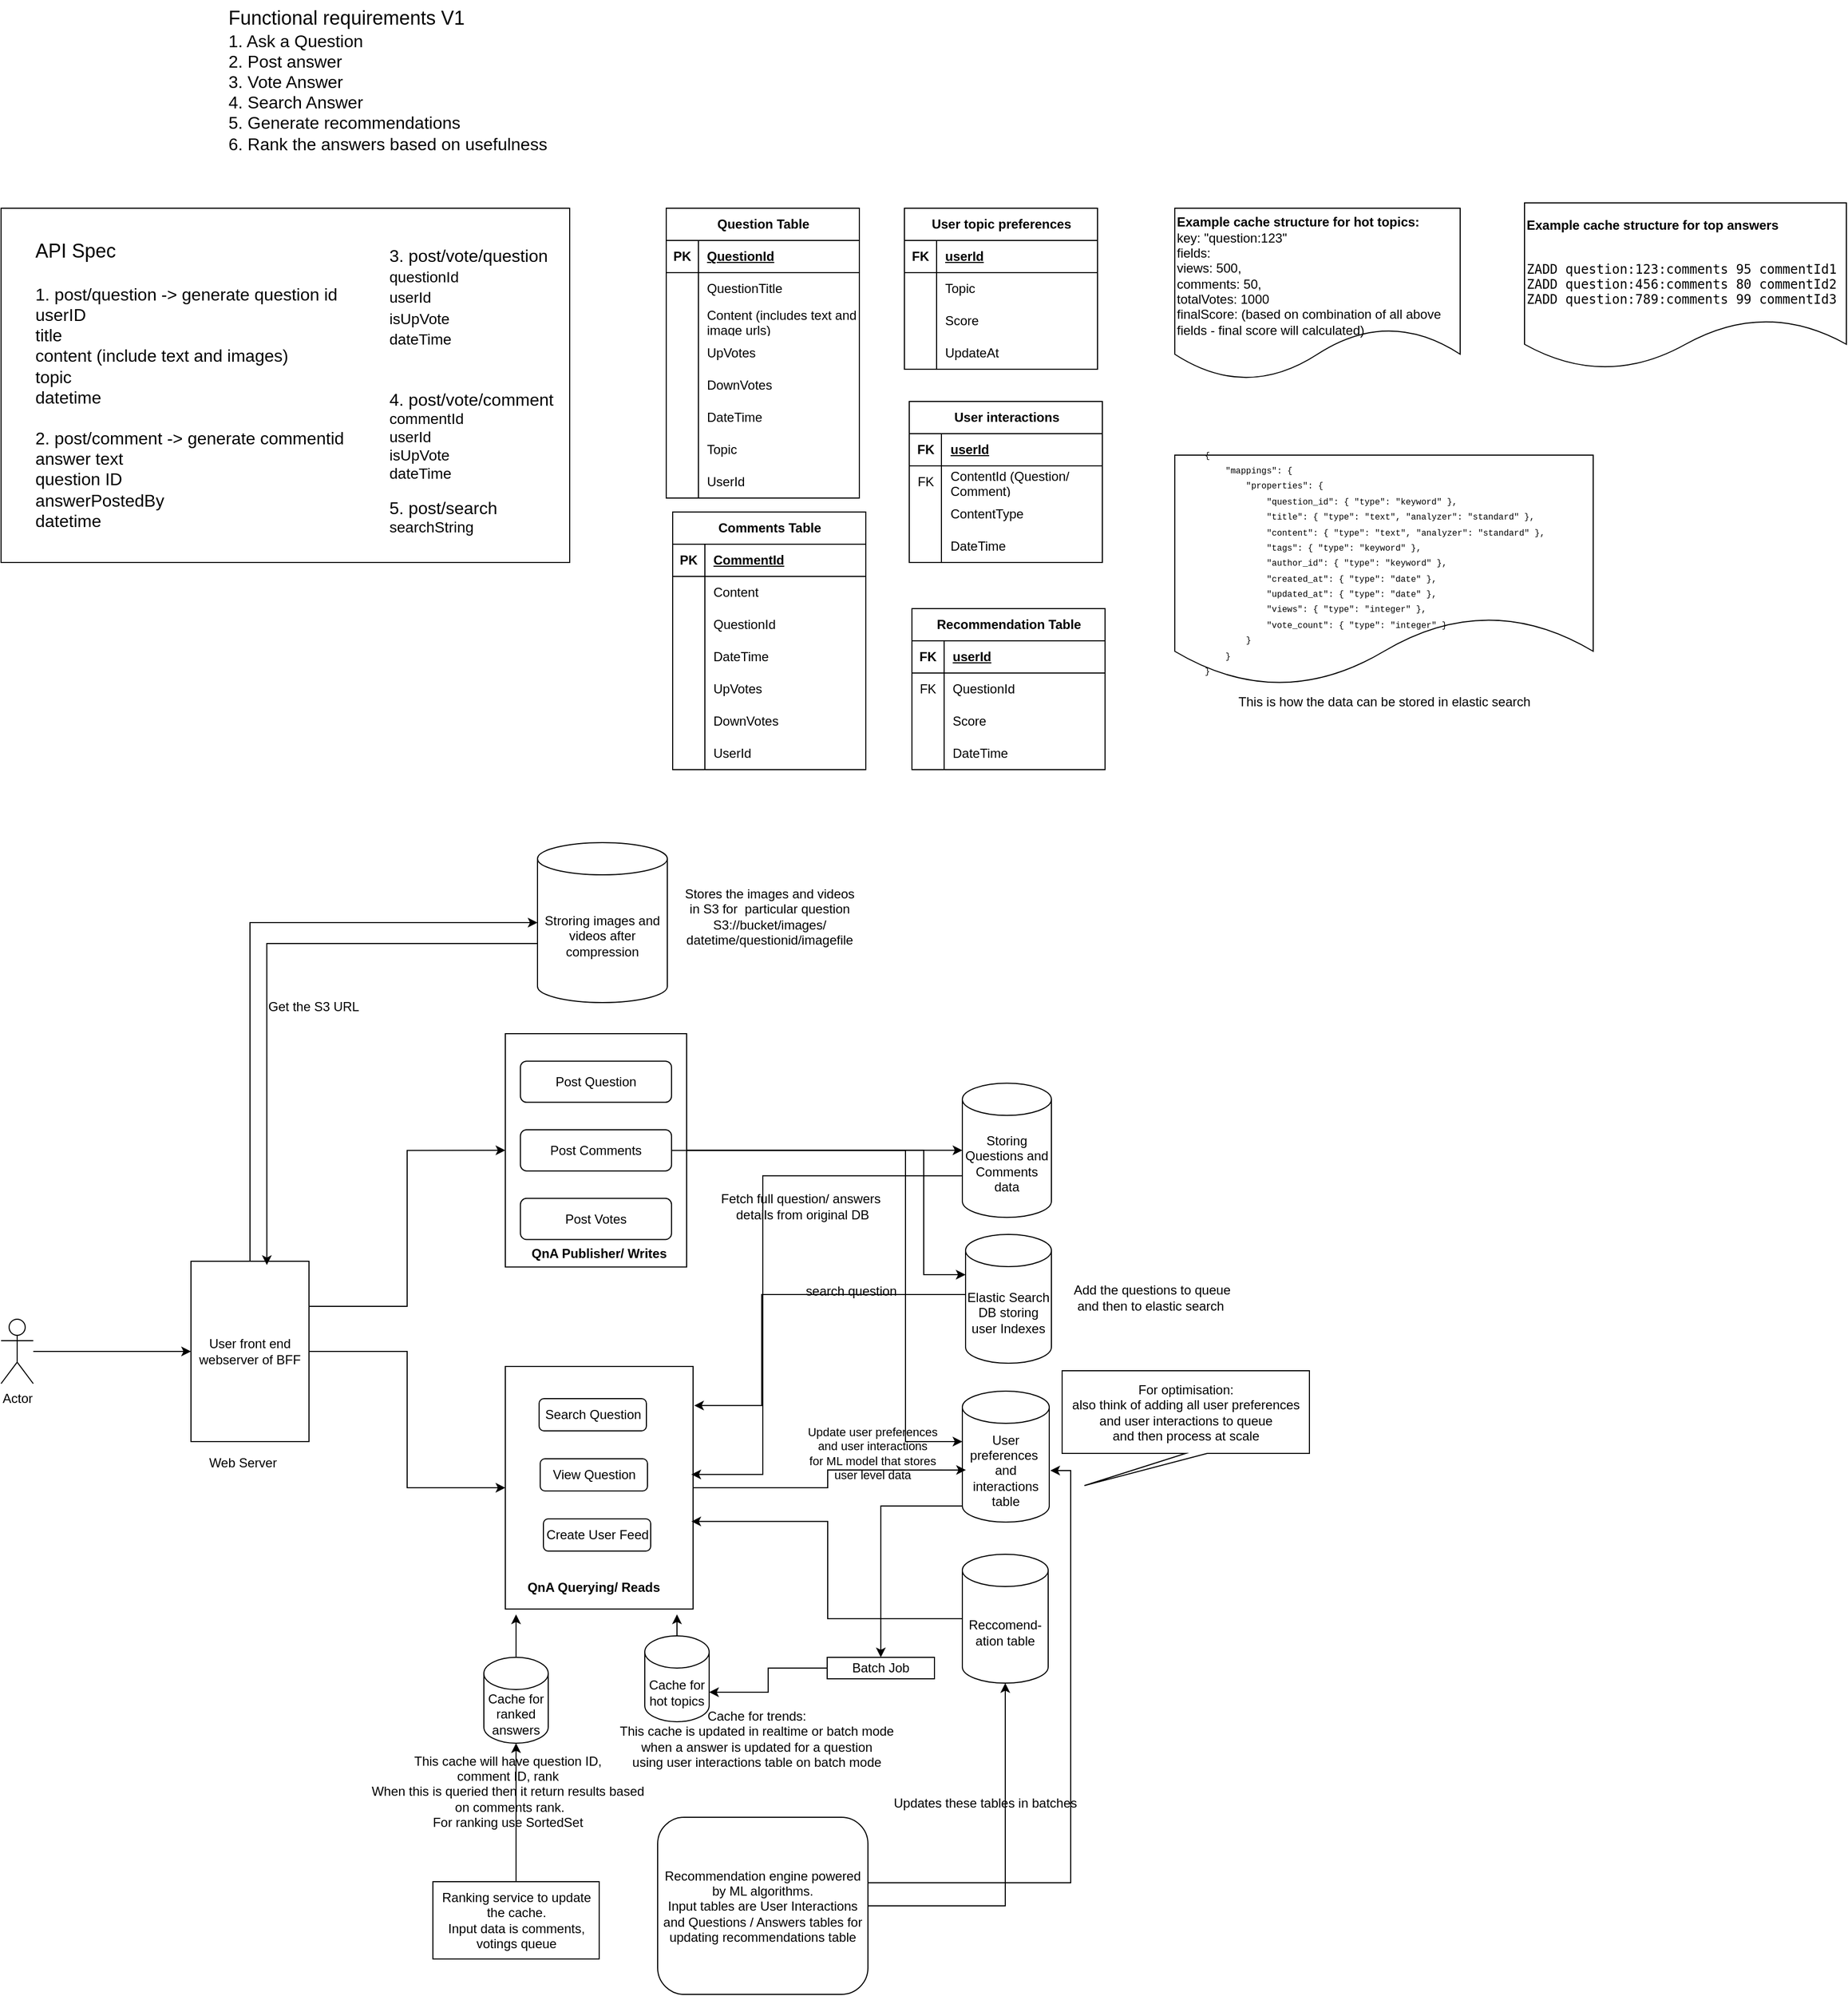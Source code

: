 <mxfile version="24.9.1" pages="2">
  <diagram name="Page-1" id="B93huHKFLmvjR5-uFooQ">
    <mxGraphModel dx="3361" dy="2500" grid="1" gridSize="10" guides="1" tooltips="1" connect="1" arrows="1" fold="1" page="1" pageScale="1" pageWidth="827" pageHeight="1169" math="0" shadow="0">
      <root>
        <mxCell id="0" />
        <mxCell id="1" parent="0" />
        <mxCell id="2bSct4u1edC2ie97E54d-50" style="edgeStyle=orthogonalEdgeStyle;rounded=0;orthogonalLoop=1;jettySize=auto;html=1;entryX=0;entryY=0.5;entryDx=0;entryDy=0;" edge="1" parent="1" source="2bSct4u1edC2ie97E54d-1" target="2bSct4u1edC2ie97E54d-25">
          <mxGeometry relative="1" as="geometry" />
        </mxCell>
        <mxCell id="2bSct4u1edC2ie97E54d-1" value="Actor" style="shape=umlActor;verticalLabelPosition=bottom;verticalAlign=top;html=1;outlineConnect=0;" vertex="1" parent="1">
          <mxGeometry x="-150" y="645" width="30" height="60" as="geometry" />
        </mxCell>
        <mxCell id="2bSct4u1edC2ie97E54d-2" value="&lt;font style=&quot;font-size: 18px;&quot;&gt;Functional requirements V1&lt;/font&gt;&lt;div&gt;&lt;font size=&quot;3&quot;&gt;1. Ask a Question&lt;/font&gt;&lt;/div&gt;&lt;div&gt;&lt;font size=&quot;3&quot;&gt;2. Post answer&lt;/font&gt;&lt;/div&gt;&lt;div&gt;&lt;font size=&quot;3&quot;&gt;3. Vote Answer&lt;/font&gt;&lt;/div&gt;&lt;div&gt;&lt;font size=&quot;3&quot;&gt;4. Search Answer&lt;/font&gt;&lt;/div&gt;&lt;div&gt;&lt;font style=&quot;font-size: 16px;&quot;&gt;5. Generate recommendations&lt;/font&gt;&lt;/div&gt;&lt;div&gt;&lt;font style=&quot;font-size: 16px;&quot;&gt;6. Rank the answers based on usefulness&lt;/font&gt;&lt;/div&gt;" style="text;html=1;align=left;verticalAlign=middle;resizable=0;points=[];autosize=1;strokeColor=none;fillColor=none;" vertex="1" parent="1">
          <mxGeometry x="60" y="-584" width="315" height="149" as="geometry" />
        </mxCell>
        <mxCell id="2bSct4u1edC2ie97E54d-9" value="" style="group" vertex="1" connectable="0" parent="1">
          <mxGeometry x="320" y="379" width="169" height="225" as="geometry" />
        </mxCell>
        <mxCell id="2bSct4u1edC2ie97E54d-4" value="" style="rounded=0;whiteSpace=wrap;html=1;" vertex="1" parent="2bSct4u1edC2ie97E54d-9">
          <mxGeometry width="169" height="217.33" as="geometry" />
        </mxCell>
        <mxCell id="2bSct4u1edC2ie97E54d-6" value="Post Question" style="rounded=1;whiteSpace=wrap;html=1;" vertex="1" parent="2bSct4u1edC2ie97E54d-9">
          <mxGeometry x="14.083" y="25.568" width="140.833" height="38.352" as="geometry" />
        </mxCell>
        <mxCell id="2bSct4u1edC2ie97E54d-7" value="Post Comments" style="rounded=1;whiteSpace=wrap;html=1;" vertex="1" parent="2bSct4u1edC2ie97E54d-9">
          <mxGeometry x="14.083" y="89.489" width="140.833" height="38.352" as="geometry" />
        </mxCell>
        <mxCell id="2bSct4u1edC2ie97E54d-8" value="Post Votes" style="rounded=1;whiteSpace=wrap;html=1;" vertex="1" parent="2bSct4u1edC2ie97E54d-9">
          <mxGeometry x="14.083" y="153.409" width="140.833" height="38.352" as="geometry" />
        </mxCell>
        <mxCell id="2bSct4u1edC2ie97E54d-23" value="&lt;b&gt;QnA Publisher/ Writes&lt;/b&gt;" style="text;html=1;align=center;verticalAlign=middle;resizable=0;points=[];autosize=1;strokeColor=none;fillColor=none;" vertex="1" parent="2bSct4u1edC2ie97E54d-9">
          <mxGeometry x="12.125" y="189.761" width="150" height="30" as="geometry" />
        </mxCell>
        <mxCell id="2bSct4u1edC2ie97E54d-15" value="Storing Questions and Comments data" style="shape=cylinder3;whiteSpace=wrap;html=1;boundedLbl=1;backgroundOutline=1;size=15;" vertex="1" parent="1">
          <mxGeometry x="746" y="425.16" width="83" height="125" as="geometry" />
        </mxCell>
        <mxCell id="2bSct4u1edC2ie97E54d-17" value="Stroring images and videos after compression" style="shape=cylinder3;whiteSpace=wrap;html=1;boundedLbl=1;backgroundOutline=1;size=15;" vertex="1" parent="1">
          <mxGeometry x="350" y="201" width="121" height="149" as="geometry" />
        </mxCell>
        <mxCell id="2bSct4u1edC2ie97E54d-21" value="Stores the images and videos&lt;div&gt;in S3 for&amp;nbsp; particular question&lt;br&gt;&lt;span style=&quot;background-color: initial;&quot;&gt;S3://bucket/images/&lt;/span&gt;&lt;/div&gt;&lt;div&gt;&lt;span style=&quot;background-color: initial;&quot;&gt;datetime/questionid/imagefile&lt;/span&gt;&lt;/div&gt;" style="text;html=1;align=center;verticalAlign=middle;resizable=0;points=[];autosize=1;strokeColor=none;fillColor=none;" vertex="1" parent="1">
          <mxGeometry x="476" y="235" width="180" height="70" as="geometry" />
        </mxCell>
        <mxCell id="2bSct4u1edC2ie97E54d-143" style="edgeStyle=orthogonalEdgeStyle;rounded=0;orthogonalLoop=1;jettySize=auto;html=1;exitX=1;exitY=0.25;exitDx=0;exitDy=0;entryX=0;entryY=0.5;entryDx=0;entryDy=0;" edge="1" parent="1" source="2bSct4u1edC2ie97E54d-25" target="2bSct4u1edC2ie97E54d-4">
          <mxGeometry relative="1" as="geometry" />
        </mxCell>
        <mxCell id="2bSct4u1edC2ie97E54d-144" style="edgeStyle=orthogonalEdgeStyle;rounded=0;orthogonalLoop=1;jettySize=auto;html=1;entryX=0;entryY=0.5;entryDx=0;entryDy=0;" edge="1" parent="1" source="2bSct4u1edC2ie97E54d-25" target="2bSct4u1edC2ie97E54d-43">
          <mxGeometry relative="1" as="geometry" />
        </mxCell>
        <mxCell id="2bSct4u1edC2ie97E54d-25" value="User front end webserver of BFF" style="rounded=0;whiteSpace=wrap;html=1;" vertex="1" parent="1">
          <mxGeometry x="27" y="591" width="110" height="168" as="geometry" />
        </mxCell>
        <mxCell id="2bSct4u1edC2ie97E54d-26" value="Web Server" style="text;html=1;align=center;verticalAlign=middle;resizable=0;points=[];autosize=1;strokeColor=none;fillColor=none;" vertex="1" parent="1">
          <mxGeometry x="30" y="764" width="90" height="30" as="geometry" />
        </mxCell>
        <mxCell id="2bSct4u1edC2ie97E54d-27" style="edgeStyle=orthogonalEdgeStyle;rounded=0;orthogonalLoop=1;jettySize=auto;html=1;entryX=0;entryY=0.5;entryDx=0;entryDy=0;entryPerimeter=0;exitX=0.5;exitY=0;exitDx=0;exitDy=0;" edge="1" parent="1" source="2bSct4u1edC2ie97E54d-25" target="2bSct4u1edC2ie97E54d-17">
          <mxGeometry relative="1" as="geometry" />
        </mxCell>
        <mxCell id="2bSct4u1edC2ie97E54d-30" style="edgeStyle=orthogonalEdgeStyle;rounded=0;orthogonalLoop=1;jettySize=auto;html=1;exitX=0;exitY=0;exitDx=0;exitDy=67.5;exitPerimeter=0;entryX=0.643;entryY=0.021;entryDx=0;entryDy=0;entryPerimeter=0;" edge="1" parent="1" source="2bSct4u1edC2ie97E54d-17" target="2bSct4u1edC2ie97E54d-25">
          <mxGeometry relative="1" as="geometry">
            <Array as="points">
              <mxPoint x="350" y="295" />
              <mxPoint x="98" y="295" />
            </Array>
          </mxGeometry>
        </mxCell>
        <mxCell id="2bSct4u1edC2ie97E54d-31" value="Get the S3 URL" style="text;html=1;align=center;verticalAlign=middle;resizable=0;points=[];autosize=1;strokeColor=none;fillColor=none;" vertex="1" parent="1">
          <mxGeometry x="86" y="339" width="110" height="30" as="geometry" />
        </mxCell>
        <mxCell id="2bSct4u1edC2ie97E54d-35" style="edgeStyle=orthogonalEdgeStyle;rounded=0;orthogonalLoop=1;jettySize=auto;html=1;entryX=0;entryY=0.5;entryDx=0;entryDy=0;entryPerimeter=0;" edge="1" parent="1" source="2bSct4u1edC2ie97E54d-4" target="2bSct4u1edC2ie97E54d-15">
          <mxGeometry relative="1" as="geometry" />
        </mxCell>
        <mxCell id="2bSct4u1edC2ie97E54d-37" value="" style="group" vertex="1" connectable="0" parent="1">
          <mxGeometry x="-150" y="-390" width="540" height="330" as="geometry" />
        </mxCell>
        <mxCell id="2bSct4u1edC2ie97E54d-36" value="" style="rounded=0;whiteSpace=wrap;html=1;" vertex="1" parent="2bSct4u1edC2ie97E54d-37">
          <mxGeometry width="530" height="330" as="geometry" />
        </mxCell>
        <mxCell id="2bSct4u1edC2ie97E54d-11" value="&lt;font style=&quot;font-size: 18px;&quot;&gt;API Spec&lt;/font&gt;&lt;div&gt;&lt;font style=&quot;font-size: 16px;&quot;&gt;&lt;br&gt;&lt;/font&gt;&lt;/div&gt;&lt;div&gt;&lt;font style=&quot;font-size: 16px;&quot;&gt;1. post/question -&amp;gt; generate question id&lt;/font&gt;&lt;/div&gt;&lt;div&gt;&lt;span style=&quot;font-size: medium; background-color: initial;&quot;&gt;userID&lt;/span&gt;&lt;/div&gt;&lt;div&gt;&lt;span style=&quot;font-size: medium; background-color: initial;&quot;&gt;title&lt;/span&gt;&lt;/div&gt;&lt;div&gt;&lt;font size=&quot;3&quot;&gt;content (include text and images)&lt;/font&gt;&lt;/div&gt;&lt;div&gt;&lt;font size=&quot;3&quot;&gt;topic&lt;/font&gt;&lt;/div&gt;&lt;div&gt;&lt;font size=&quot;3&quot;&gt;datetime&lt;/font&gt;&lt;/div&gt;&lt;div&gt;&lt;font size=&quot;3&quot;&gt;&lt;br&gt;&lt;/font&gt;&lt;/div&gt;&lt;div&gt;&lt;font size=&quot;3&quot;&gt;2. post/comment -&amp;gt; generate commentid&lt;/font&gt;&lt;/div&gt;&lt;div&gt;&lt;font size=&quot;3&quot;&gt;answer text&lt;/font&gt;&lt;/div&gt;&lt;div&gt;&lt;font size=&quot;3&quot;&gt;question ID&lt;/font&gt;&lt;/div&gt;&lt;div&gt;&lt;font size=&quot;3&quot;&gt;answerPostedBy&lt;/font&gt;&lt;/div&gt;&lt;div&gt;&lt;font size=&quot;3&quot;&gt;datetime&lt;/font&gt;&lt;/div&gt;" style="text;html=1;align=left;verticalAlign=middle;resizable=0;points=[];autosize=1;strokeColor=none;fillColor=none;" vertex="1" parent="2bSct4u1edC2ie97E54d-37">
          <mxGeometry x="30" y="25" width="310" height="280" as="geometry" />
        </mxCell>
        <mxCell id="2bSct4u1edC2ie97E54d-12" value="&lt;div&gt;&lt;span style=&quot;background-color: initial; font-size: 16px;&quot;&gt;3. post/vote/question&lt;/span&gt;&lt;/div&gt;&lt;font style=&quot;font-size: 16px;&quot;&gt;&lt;div&gt;&lt;font style=&quot;font-size: 16px;&quot;&gt;&lt;div&gt;&lt;font style=&quot;font-size: 14px;&quot;&gt;questionId&lt;/font&gt;&lt;/div&gt;&lt;div&gt;&lt;font style=&quot;font-size: 14px;&quot;&gt;userId&lt;/font&gt;&lt;/div&gt;&lt;div&gt;&lt;font style=&quot;font-size: 14px;&quot;&gt;isUpVote&lt;/font&gt;&lt;/div&gt;&lt;div&gt;&lt;font style=&quot;font-size: 14px;&quot;&gt;dateTime&lt;/font&gt;&lt;/div&gt;&lt;div&gt;&lt;br&gt;&lt;/div&gt;&lt;/font&gt;&lt;/div&gt;&lt;div&gt;&lt;font style=&quot;font-size: 16px;&quot;&gt;&lt;br&gt;&lt;/font&gt;&lt;/div&gt;4. post/vote/comment&lt;/font&gt;&lt;div&gt;&lt;font style=&quot;font-size: 14px;&quot;&gt;commentId&lt;/font&gt;&lt;/div&gt;&lt;div&gt;&lt;font style=&quot;font-size: 14px;&quot;&gt;userId&lt;/font&gt;&lt;/div&gt;&lt;div&gt;&lt;font style=&quot;font-size: 14px;&quot;&gt;isUpVote&lt;/font&gt;&lt;/div&gt;&lt;div&gt;&lt;font style=&quot;font-size: 14px;&quot;&gt;dateTime&lt;/font&gt;&lt;/div&gt;&lt;div&gt;&lt;br&gt;&lt;/div&gt;&lt;div&gt;&lt;font style=&quot;font-size: 16px;&quot;&gt;5. post/search&lt;/font&gt;&lt;/div&gt;&lt;div&gt;&lt;font style=&quot;font-size: 14px;&quot;&gt;searchString&lt;/font&gt;&lt;/div&gt;" style="text;html=1;align=left;verticalAlign=middle;resizable=0;points=[];autosize=1;strokeColor=none;fillColor=none;" vertex="1" parent="2bSct4u1edC2ie97E54d-37">
          <mxGeometry x="360" y="30" width="180" height="280" as="geometry" />
        </mxCell>
        <mxCell id="2bSct4u1edC2ie97E54d-40" value="Elastic Search DB storing user Indexes" style="shape=cylinder3;whiteSpace=wrap;html=1;boundedLbl=1;backgroundOutline=1;size=15;" vertex="1" parent="1">
          <mxGeometry x="749" y="566" width="80" height="120" as="geometry" />
        </mxCell>
        <mxCell id="2bSct4u1edC2ie97E54d-41" value="&lt;div style=&quot;text-align: justify;&quot;&gt;Add the questions to queue&lt;/div&gt;&lt;div style=&quot;text-align: justify;&quot;&gt;&amp;nbsp;and then to elastic search&lt;/div&gt;" style="text;html=1;align=right;verticalAlign=middle;resizable=0;points=[];autosize=1;strokeColor=none;fillColor=none;" vertex="1" parent="1">
          <mxGeometry x="833" y="604" width="164" height="41" as="geometry" />
        </mxCell>
        <mxCell id="2bSct4u1edC2ie97E54d-42" value="" style="group" vertex="1" connectable="0" parent="1">
          <mxGeometry x="320" y="689" width="175" height="226" as="geometry" />
        </mxCell>
        <mxCell id="2bSct4u1edC2ie97E54d-43" value="" style="rounded=0;whiteSpace=wrap;html=1;" vertex="1" parent="2bSct4u1edC2ie97E54d-42">
          <mxGeometry width="175" height="226" as="geometry" />
        </mxCell>
        <mxCell id="2bSct4u1edC2ie97E54d-44" value="Search Question" style="rounded=1;whiteSpace=wrap;html=1;" vertex="1" parent="2bSct4u1edC2ie97E54d-42">
          <mxGeometry x="31.5" y="30" width="100" height="30" as="geometry" />
        </mxCell>
        <mxCell id="2bSct4u1edC2ie97E54d-109" value="View Question" style="rounded=1;whiteSpace=wrap;html=1;" vertex="1" parent="2bSct4u1edC2ie97E54d-42">
          <mxGeometry x="32.5" y="86" width="100" height="30" as="geometry" />
        </mxCell>
        <mxCell id="2bSct4u1edC2ie97E54d-110" value="Create User Feed" style="rounded=1;whiteSpace=wrap;html=1;" vertex="1" parent="2bSct4u1edC2ie97E54d-42">
          <mxGeometry x="35.5" y="142" width="100" height="30" as="geometry" />
        </mxCell>
        <mxCell id="2bSct4u1edC2ie97E54d-47" value="&lt;b&gt;QnA Querying/ Reads&lt;/b&gt;" style="text;html=1;align=center;verticalAlign=middle;resizable=0;points=[];autosize=1;strokeColor=none;fillColor=none;" vertex="1" parent="2bSct4u1edC2ie97E54d-42">
          <mxGeometry x="7" y="191" width="150" height="30" as="geometry" />
        </mxCell>
        <mxCell id="2bSct4u1edC2ie97E54d-100" value="&lt;div style=&quot;font-family: Menlo, Monaco, &amp;quot;Courier New&amp;quot;, monospace; white-space: pre;&quot;&gt;&lt;span style=&quot;background-color: rgb(255, 255, 255);&quot;&gt;&lt;font style=&quot;font-size: 11px;&quot;&gt;&lt;br&gt;&lt;/font&gt;&lt;/span&gt;&lt;/div&gt;&lt;div style=&quot;font-family: Menlo, Monaco, &amp;quot;Courier New&amp;quot;, monospace; white-space: pre;&quot;&gt;&lt;span style=&quot;background-color: rgb(255, 255, 255);&quot;&gt;&lt;font style=&quot;font-size: 11px;&quot;&gt;&lt;br&gt;&lt;/font&gt;&lt;/span&gt;&lt;/div&gt;&lt;div style=&quot;font-family: Menlo, Monaco, &amp;quot;Courier New&amp;quot;, monospace; white-space: pre;&quot;&gt;&lt;span style=&quot;background-color: rgb(255, 255, 255);&quot;&gt;&lt;font style=&quot;font-size: 11px;&quot;&gt;&lt;br&gt;&lt;/font&gt;&lt;/span&gt;&lt;/div&gt;&lt;div style=&quot;font-family: Menlo, Monaco, &amp;quot;Courier New&amp;quot;, monospace; white-space: pre;&quot;&gt;&lt;span style=&quot;background-color: rgb(255, 255, 255);&quot;&gt;&lt;font style=&quot;font-size: 11px;&quot;&gt;&lt;br&gt;&lt;/font&gt;&lt;/span&gt;&lt;/div&gt;&lt;div style=&quot;font-family: Menlo, Monaco, &amp;quot;Courier New&amp;quot;, monospace; white-space: pre;&quot;&gt;&lt;span style=&quot;background-color: rgb(255, 255, 255);&quot;&gt;&lt;font style=&quot;font-size: 11px;&quot;&gt;&lt;br&gt;&lt;/font&gt;&lt;/span&gt;&lt;/div&gt;&lt;div style=&quot;font-family: Menlo, Monaco, &amp;quot;Courier New&amp;quot;, monospace; white-space: pre;&quot;&gt;&lt;span style=&quot;background-color: rgb(255, 255, 255);&quot;&gt;&lt;font style=&quot;font-size: 11px;&quot;&gt;&lt;br&gt;&lt;/font&gt;&lt;/span&gt;&lt;/div&gt;&lt;div style=&quot;font-family: Menlo, Monaco, &amp;quot;Courier New&amp;quot;, monospace; white-space: pre;&quot;&gt;&lt;br&gt;&lt;/div&gt;" style="shape=document;whiteSpace=wrap;html=1;boundedLbl=1;align=left;" vertex="1" parent="1">
          <mxGeometry x="944" y="-160.0" width="390" height="215" as="geometry" />
        </mxCell>
        <mxCell id="2bSct4u1edC2ie97E54d-101" value="&lt;div style=&quot;color: rgb(204, 204, 204); font-family: Menlo, Monaco, &amp;quot;Courier New&amp;quot;, monospace; line-height: 18px; white-space-collapse: preserve;&quot;&gt;&lt;div style=&quot;&quot;&gt;&lt;br&gt;&lt;/div&gt;&lt;/div&gt;" style="text;html=1;align=center;verticalAlign=middle;resizable=0;points=[];autosize=1;strokeColor=none;fillColor=none;" vertex="1" parent="1">
          <mxGeometry x="1010" y="288" width="20" height="30" as="geometry" />
        </mxCell>
        <mxCell id="2bSct4u1edC2ie97E54d-102" value="This is how the data can be stored in elastic search" style="text;html=1;align=center;verticalAlign=middle;resizable=0;points=[];autosize=1;strokeColor=none;fillColor=none;" vertex="1" parent="1">
          <mxGeometry x="989" y="55" width="300" height="30" as="geometry" />
        </mxCell>
        <mxCell id="2bSct4u1edC2ie97E54d-103" value="&lt;div style=&quot;text-align: left; font-family: Menlo, Monaco, &amp;quot;Courier New&amp;quot;, monospace; white-space-collapse: preserve;&quot;&gt;&lt;font style=&quot;font-size: 8px;&quot;&gt;&lt;span style=&quot;&quot;&gt;{&lt;/span&gt;&lt;span style=&quot;&quot;&gt;&lt;br/&gt;    &lt;/span&gt;&lt;span style=&quot;&quot;&gt;&quot;mappings&quot;&lt;/span&gt;&lt;span style=&quot;&quot;&gt;:&lt;/span&gt;&lt;span style=&quot;&quot;&gt; &lt;/span&gt;&lt;span style=&quot;&quot;&gt;{&lt;/span&gt;&lt;span style=&quot;&quot;&gt;&lt;br/&gt;        &lt;/span&gt;&lt;span style=&quot;&quot;&gt;&quot;properties&quot;&lt;/span&gt;&lt;span style=&quot;&quot;&gt;:&lt;/span&gt;&lt;span style=&quot;&quot;&gt; &lt;/span&gt;&lt;span style=&quot;&quot;&gt;{&lt;/span&gt;&lt;span style=&quot;&quot;&gt;&lt;br/&gt;            &lt;/span&gt;&lt;span style=&quot;&quot;&gt;&quot;question_id&quot;&lt;/span&gt;&lt;span style=&quot;&quot;&gt;:&lt;/span&gt;&lt;span style=&quot;&quot;&gt; &lt;/span&gt;&lt;span style=&quot;&quot;&gt;{&lt;/span&gt;&lt;span style=&quot;&quot;&gt; &lt;/span&gt;&lt;span style=&quot;&quot;&gt;&quot;type&quot;&lt;/span&gt;&lt;span style=&quot;&quot;&gt;:&lt;/span&gt;&lt;span style=&quot;&quot;&gt; &lt;/span&gt;&lt;span style=&quot;&quot;&gt;&quot;keyword&quot;&lt;/span&gt;&lt;span style=&quot;&quot;&gt; &lt;/span&gt;&lt;span style=&quot;&quot;&gt;}&lt;/span&gt;&lt;span style=&quot;&quot;&gt;,&lt;/span&gt;&lt;span style=&quot;&quot;&gt;&lt;br/&gt;            &lt;/span&gt;&lt;span style=&quot;&quot;&gt;&quot;title&quot;&lt;/span&gt;&lt;span style=&quot;&quot;&gt;:&lt;/span&gt;&lt;span style=&quot;&quot;&gt; &lt;/span&gt;&lt;span style=&quot;&quot;&gt;{&lt;/span&gt;&lt;span style=&quot;&quot;&gt; &lt;/span&gt;&lt;span style=&quot;&quot;&gt;&quot;type&quot;&lt;/span&gt;&lt;span style=&quot;&quot;&gt;:&lt;/span&gt;&lt;span style=&quot;&quot;&gt; &lt;/span&gt;&lt;span style=&quot;&quot;&gt;&quot;text&quot;&lt;/span&gt;&lt;span style=&quot;&quot;&gt;,&lt;/span&gt;&lt;span style=&quot;&quot;&gt; &lt;/span&gt;&lt;span style=&quot;&quot;&gt;&quot;analyzer&quot;&lt;/span&gt;&lt;span style=&quot;&quot;&gt;:&lt;/span&gt;&lt;span style=&quot;&quot;&gt; &lt;/span&gt;&lt;span style=&quot;&quot;&gt;&quot;standard&quot;&lt;/span&gt;&lt;span style=&quot;&quot;&gt; &lt;/span&gt;&lt;span style=&quot;&quot;&gt;}&lt;/span&gt;&lt;span style=&quot;&quot;&gt;,&lt;/span&gt;&lt;span style=&quot;&quot;&gt;&lt;br/&gt;            &lt;/span&gt;&lt;span style=&quot;&quot;&gt;&quot;content&quot;&lt;/span&gt;&lt;span style=&quot;&quot;&gt;:&lt;/span&gt;&lt;span style=&quot;&quot;&gt; &lt;/span&gt;&lt;span style=&quot;&quot;&gt;{&lt;/span&gt;&lt;span style=&quot;&quot;&gt; &lt;/span&gt;&lt;span style=&quot;&quot;&gt;&quot;type&quot;&lt;/span&gt;&lt;span style=&quot;&quot;&gt;:&lt;/span&gt;&lt;span style=&quot;&quot;&gt; &lt;/span&gt;&lt;span style=&quot;&quot;&gt;&quot;text&quot;&lt;/span&gt;&lt;span style=&quot;&quot;&gt;,&lt;/span&gt;&lt;span style=&quot;&quot;&gt; &lt;/span&gt;&lt;span style=&quot;&quot;&gt;&quot;analyzer&quot;&lt;/span&gt;&lt;span style=&quot;&quot;&gt;:&lt;/span&gt;&lt;span style=&quot;&quot;&gt; &lt;/span&gt;&lt;span style=&quot;&quot;&gt;&quot;standard&quot;&lt;/span&gt;&lt;span style=&quot;&quot;&gt; &lt;/span&gt;&lt;span style=&quot;&quot;&gt;}&lt;/span&gt;&lt;span style=&quot;&quot;&gt;,&lt;/span&gt;&lt;span style=&quot;&quot;&gt;&lt;br/&gt;            &lt;/span&gt;&lt;span style=&quot;&quot;&gt;&quot;tags&quot;&lt;/span&gt;&lt;span style=&quot;&quot;&gt;:&lt;/span&gt;&lt;span style=&quot;&quot;&gt; &lt;/span&gt;&lt;span style=&quot;&quot;&gt;{&lt;/span&gt;&lt;span style=&quot;&quot;&gt; &lt;/span&gt;&lt;span style=&quot;&quot;&gt;&quot;type&quot;&lt;/span&gt;&lt;span style=&quot;&quot;&gt;:&lt;/span&gt;&lt;span style=&quot;&quot;&gt; &lt;/span&gt;&lt;span style=&quot;&quot;&gt;&quot;keyword&quot;&lt;/span&gt;&lt;span style=&quot;&quot;&gt; &lt;/span&gt;&lt;span style=&quot;&quot;&gt;}&lt;/span&gt;&lt;span style=&quot;&quot;&gt;,&lt;/span&gt;&lt;span style=&quot;&quot;&gt;&lt;br/&gt;            &lt;/span&gt;&lt;span style=&quot;&quot;&gt;&quot;author_id&quot;&lt;/span&gt;&lt;span style=&quot;&quot;&gt;:&lt;/span&gt;&lt;span style=&quot;&quot;&gt; &lt;/span&gt;&lt;span style=&quot;&quot;&gt;{&lt;/span&gt;&lt;span style=&quot;&quot;&gt; &lt;/span&gt;&lt;span style=&quot;&quot;&gt;&quot;type&quot;&lt;/span&gt;&lt;span style=&quot;&quot;&gt;:&lt;/span&gt;&lt;span style=&quot;&quot;&gt; &lt;/span&gt;&lt;span style=&quot;&quot;&gt;&quot;keyword&quot;&lt;/span&gt;&lt;span style=&quot;&quot;&gt; &lt;/span&gt;&lt;span style=&quot;&quot;&gt;}&lt;/span&gt;&lt;span style=&quot;&quot;&gt;,&lt;/span&gt;&lt;span style=&quot;&quot;&gt;&lt;br/&gt;            &lt;/span&gt;&lt;span style=&quot;&quot;&gt;&quot;created_at&quot;&lt;/span&gt;&lt;span style=&quot;&quot;&gt;:&lt;/span&gt;&lt;span style=&quot;&quot;&gt; &lt;/span&gt;&lt;span style=&quot;&quot;&gt;{&lt;/span&gt;&lt;span style=&quot;&quot;&gt; &lt;/span&gt;&lt;span style=&quot;&quot;&gt;&quot;type&quot;&lt;/span&gt;&lt;span style=&quot;&quot;&gt;:&lt;/span&gt;&lt;span style=&quot;&quot;&gt; &lt;/span&gt;&lt;span style=&quot;&quot;&gt;&quot;date&quot;&lt;/span&gt;&lt;span style=&quot;&quot;&gt; &lt;/span&gt;&lt;span style=&quot;&quot;&gt;}&lt;/span&gt;&lt;span style=&quot;&quot;&gt;,&lt;/span&gt;&lt;span style=&quot;&quot;&gt;&lt;br/&gt;            &lt;/span&gt;&lt;span style=&quot;&quot;&gt;&quot;updated_at&quot;&lt;/span&gt;&lt;span style=&quot;&quot;&gt;:&lt;/span&gt;&lt;span style=&quot;&quot;&gt; &lt;/span&gt;&lt;span style=&quot;&quot;&gt;{&lt;/span&gt;&lt;span style=&quot;&quot;&gt; &lt;/span&gt;&lt;span style=&quot;&quot;&gt;&quot;type&quot;&lt;/span&gt;&lt;span style=&quot;&quot;&gt;:&lt;/span&gt;&lt;span style=&quot;&quot;&gt; &lt;/span&gt;&lt;span style=&quot;&quot;&gt;&quot;date&quot;&lt;/span&gt;&lt;span style=&quot;&quot;&gt; &lt;/span&gt;&lt;span style=&quot;&quot;&gt;}&lt;/span&gt;&lt;span style=&quot;&quot;&gt;,&lt;/span&gt;&lt;span style=&quot;&quot;&gt;&lt;br/&gt;            &lt;/span&gt;&lt;span style=&quot;&quot;&gt;&quot;views&quot;&lt;/span&gt;&lt;span style=&quot;&quot;&gt;:&lt;/span&gt;&lt;span style=&quot;&quot;&gt; &lt;/span&gt;&lt;span style=&quot;&quot;&gt;{&lt;/span&gt;&lt;span style=&quot;&quot;&gt; &lt;/span&gt;&lt;span style=&quot;&quot;&gt;&quot;type&quot;&lt;/span&gt;&lt;span style=&quot;&quot;&gt;:&lt;/span&gt;&lt;span style=&quot;&quot;&gt; &lt;/span&gt;&lt;span style=&quot;&quot;&gt;&quot;integer&quot;&lt;/span&gt;&lt;span style=&quot;&quot;&gt; &lt;/span&gt;&lt;span style=&quot;&quot;&gt;}&lt;/span&gt;&lt;span style=&quot;&quot;&gt;,&lt;/span&gt;&lt;span style=&quot;&quot;&gt;&lt;br/&gt;            &lt;/span&gt;&lt;span style=&quot;&quot;&gt;&quot;vote_count&quot;&lt;/span&gt;&lt;span style=&quot;&quot;&gt;:&lt;/span&gt;&lt;span style=&quot;&quot;&gt; &lt;/span&gt;&lt;span style=&quot;&quot;&gt;{&lt;/span&gt;&lt;span style=&quot;&quot;&gt; &lt;/span&gt;&lt;span style=&quot;&quot;&gt;&quot;type&quot;&lt;/span&gt;&lt;span style=&quot;&quot;&gt;:&lt;/span&gt;&lt;span style=&quot;&quot;&gt; &lt;/span&gt;&lt;span style=&quot;&quot;&gt;&quot;integer&quot;&lt;/span&gt;&lt;span style=&quot;&quot;&gt; &lt;/span&gt;&lt;span style=&quot;&quot;&gt;}&lt;/span&gt;&lt;span style=&quot;&quot;&gt;&lt;br/&gt;        &lt;/span&gt;&lt;span style=&quot;&quot;&gt;}&lt;/span&gt;&lt;span style=&quot;&quot;&gt;&lt;br/&gt;    &lt;/span&gt;&lt;span style=&quot;&quot;&gt;}&lt;/span&gt;&lt;span style=&quot;&quot;&gt;&lt;br/&gt;&lt;/span&gt;&lt;span style=&quot;&quot;&gt;}&lt;/span&gt;&lt;/font&gt;&lt;/div&gt;" style="text;html=1;align=center;verticalAlign=middle;resizable=0;points=[];autosize=1;strokeColor=none;fillColor=none;" vertex="1" parent="1">
          <mxGeometry x="960" y="-175" width="340" height="230" as="geometry" />
        </mxCell>
        <mxCell id="2bSct4u1edC2ie97E54d-134" value="Update user preferences&lt;div&gt;and user interactions&lt;/div&gt;&lt;div&gt;for ML model that stores&lt;/div&gt;&lt;div&gt;user level data&lt;/div&gt;" style="edgeLabel;html=1;align=center;verticalAlign=middle;resizable=0;points=[];" vertex="1" connectable="0" parent="1">
          <mxGeometry x="671.997" y="773" as="geometry">
            <mxPoint x="-10" y="-3" as="offset" />
          </mxGeometry>
        </mxCell>
        <mxCell id="2bSct4u1edC2ie97E54d-135" value="&lt;div style=&quot;&quot;&gt;&lt;br&gt;&lt;/div&gt;" style="text;html=1;align=center;verticalAlign=middle;resizable=0;points=[];autosize=1;strokeColor=none;fillColor=none;" vertex="1" parent="1">
          <mxGeometry x="520" y="921" width="18" height="26" as="geometry" />
        </mxCell>
        <mxCell id="2bSct4u1edC2ie97E54d-139" value="Reccomend-&lt;div&gt;ation table&lt;/div&gt;" style="shape=cylinder3;whiteSpace=wrap;html=1;boundedLbl=1;backgroundOutline=1;size=15;" vertex="1" parent="1">
          <mxGeometry x="746" y="864" width="80" height="120" as="geometry" />
        </mxCell>
        <mxCell id="2bSct4u1edC2ie97E54d-152" style="edgeStyle=orthogonalEdgeStyle;rounded=0;orthogonalLoop=1;jettySize=auto;html=1;" edge="1" parent="1" source="2bSct4u1edC2ie97E54d-7">
          <mxGeometry relative="1" as="geometry">
            <mxPoint x="746" y="759" as="targetPoint" />
            <Array as="points">
              <mxPoint x="693" y="488" />
              <mxPoint x="693" y="759" />
            </Array>
          </mxGeometry>
        </mxCell>
        <mxCell id="2bSct4u1edC2ie97E54d-154" style="edgeStyle=orthogonalEdgeStyle;rounded=0;orthogonalLoop=1;jettySize=auto;html=1;entryX=1.006;entryY=0.161;entryDx=0;entryDy=0;entryPerimeter=0;" edge="1" parent="1" source="2bSct4u1edC2ie97E54d-40" target="2bSct4u1edC2ie97E54d-43">
          <mxGeometry relative="1" as="geometry">
            <Array as="points">
              <mxPoint x="559" y="622" />
              <mxPoint x="559" y="725" />
            </Array>
          </mxGeometry>
        </mxCell>
        <mxCell id="2bSct4u1edC2ie97E54d-156" style="edgeStyle=orthogonalEdgeStyle;rounded=0;orthogonalLoop=1;jettySize=auto;html=1;exitX=0;exitY=0;exitDx=0;exitDy=86.25;exitPerimeter=0;entryX=0.991;entryY=0.445;entryDx=0;entryDy=0;entryPerimeter=0;" edge="1" parent="1" source="2bSct4u1edC2ie97E54d-15" target="2bSct4u1edC2ie97E54d-43">
          <mxGeometry relative="1" as="geometry">
            <Array as="points">
              <mxPoint x="560" y="511" />
              <mxPoint x="560" y="790" />
            </Array>
          </mxGeometry>
        </mxCell>
        <mxCell id="2bSct4u1edC2ie97E54d-245" style="edgeStyle=orthogonalEdgeStyle;rounded=0;orthogonalLoop=1;jettySize=auto;html=1;exitX=0;exitY=1;exitDx=0;exitDy=-15;exitPerimeter=0;entryX=0.5;entryY=0;entryDx=0;entryDy=0;" edge="1" parent="1" source="2bSct4u1edC2ie97E54d-118" target="2bSct4u1edC2ie97E54d-242">
          <mxGeometry relative="1" as="geometry" />
        </mxCell>
        <mxCell id="2bSct4u1edC2ie97E54d-118" value="User preferences&amp;nbsp; and interactions table" style="shape=cylinder3;whiteSpace=wrap;html=1;boundedLbl=1;backgroundOutline=1;size=15;" vertex="1" parent="1">
          <mxGeometry x="746" y="712" width="81" height="122" as="geometry" />
        </mxCell>
        <mxCell id="2bSct4u1edC2ie97E54d-136" value="&lt;div style=&quot;text-wrap-mode: nowrap;&quot;&gt;&lt;span style=&quot;background-color: initial;&quot;&gt;For optimisation:&lt;/span&gt;&lt;/div&gt;&lt;div style=&quot;text-wrap-mode: nowrap;&quot;&gt;&lt;span style=&quot;background-color: initial;&quot;&gt;also think of adding all user preferences&lt;/span&gt;&lt;/div&gt;&lt;div style=&quot;text-wrap-mode: nowrap;&quot;&gt;and user interactions to queue&lt;/div&gt;&lt;div style=&quot;text-wrap-mode: nowrap;&quot;&gt;and then process at scale&lt;/div&gt;" style="shape=callout;whiteSpace=wrap;html=1;perimeter=calloutPerimeter;position2=0.09;" vertex="1" parent="1">
          <mxGeometry x="839" y="693" width="230.5" height="107" as="geometry" />
        </mxCell>
        <mxCell id="2bSct4u1edC2ie97E54d-159" style="edgeStyle=orthogonalEdgeStyle;rounded=0;orthogonalLoop=1;jettySize=auto;html=1;entryX=0.991;entryY=0.639;entryDx=0;entryDy=0;entryPerimeter=0;" edge="1" parent="1" source="2bSct4u1edC2ie97E54d-139" target="2bSct4u1edC2ie97E54d-43">
          <mxGeometry relative="1" as="geometry" />
        </mxCell>
        <mxCell id="2bSct4u1edC2ie97E54d-160" style="edgeStyle=orthogonalEdgeStyle;rounded=0;orthogonalLoop=1;jettySize=auto;html=1;entryX=0.041;entryY=0.602;entryDx=0;entryDy=0;entryPerimeter=0;" edge="1" parent="1" source="2bSct4u1edC2ie97E54d-43" target="2bSct4u1edC2ie97E54d-118">
          <mxGeometry relative="1" as="geometry" />
        </mxCell>
        <mxCell id="2bSct4u1edC2ie97E54d-162" value="Recommendation engine powered by ML algorithms.&lt;div&gt;Input tables are User Interactions and Questions / Answers tables for updating recommendations table&lt;/div&gt;" style="rounded=1;whiteSpace=wrap;html=1;" vertex="1" parent="1">
          <mxGeometry x="462" y="1109" width="196" height="165" as="geometry" />
        </mxCell>
        <mxCell id="2bSct4u1edC2ie97E54d-163" style="edgeStyle=orthogonalEdgeStyle;rounded=0;orthogonalLoop=1;jettySize=auto;html=1;entryX=0.5;entryY=1;entryDx=0;entryDy=0;entryPerimeter=0;" edge="1" parent="1" source="2bSct4u1edC2ie97E54d-162" target="2bSct4u1edC2ie97E54d-139">
          <mxGeometry relative="1" as="geometry" />
        </mxCell>
        <mxCell id="2bSct4u1edC2ie97E54d-52" value="Question Table" style="shape=table;startSize=30;container=1;collapsible=1;childLayout=tableLayout;fixedRows=1;rowLines=0;fontStyle=1;align=center;resizeLast=1;html=1;" vertex="1" parent="1">
          <mxGeometry x="470" y="-390" width="180" height="270" as="geometry" />
        </mxCell>
        <mxCell id="2bSct4u1edC2ie97E54d-53" value="" style="shape=tableRow;horizontal=0;startSize=0;swimlaneHead=0;swimlaneBody=0;fillColor=none;collapsible=0;dropTarget=0;points=[[0,0.5],[1,0.5]];portConstraint=eastwest;top=0;left=0;right=0;bottom=1;" vertex="1" parent="2bSct4u1edC2ie97E54d-52">
          <mxGeometry y="30" width="180" height="30" as="geometry" />
        </mxCell>
        <mxCell id="2bSct4u1edC2ie97E54d-54" value="PK" style="shape=partialRectangle;connectable=0;fillColor=none;top=0;left=0;bottom=0;right=0;fontStyle=1;overflow=hidden;whiteSpace=wrap;html=1;" vertex="1" parent="2bSct4u1edC2ie97E54d-53">
          <mxGeometry width="30" height="30" as="geometry">
            <mxRectangle width="30" height="30" as="alternateBounds" />
          </mxGeometry>
        </mxCell>
        <mxCell id="2bSct4u1edC2ie97E54d-55" value="QuestionId" style="shape=partialRectangle;connectable=0;fillColor=none;top=0;left=0;bottom=0;right=0;align=left;spacingLeft=6;fontStyle=5;overflow=hidden;whiteSpace=wrap;html=1;" vertex="1" parent="2bSct4u1edC2ie97E54d-53">
          <mxGeometry x="30" width="150" height="30" as="geometry">
            <mxRectangle width="150" height="30" as="alternateBounds" />
          </mxGeometry>
        </mxCell>
        <mxCell id="2bSct4u1edC2ie97E54d-56" value="" style="shape=tableRow;horizontal=0;startSize=0;swimlaneHead=0;swimlaneBody=0;fillColor=none;collapsible=0;dropTarget=0;points=[[0,0.5],[1,0.5]];portConstraint=eastwest;top=0;left=0;right=0;bottom=0;" vertex="1" parent="2bSct4u1edC2ie97E54d-52">
          <mxGeometry y="60" width="180" height="30" as="geometry" />
        </mxCell>
        <mxCell id="2bSct4u1edC2ie97E54d-57" value="" style="shape=partialRectangle;connectable=0;fillColor=none;top=0;left=0;bottom=0;right=0;editable=1;overflow=hidden;whiteSpace=wrap;html=1;" vertex="1" parent="2bSct4u1edC2ie97E54d-56">
          <mxGeometry width="30" height="30" as="geometry">
            <mxRectangle width="30" height="30" as="alternateBounds" />
          </mxGeometry>
        </mxCell>
        <mxCell id="2bSct4u1edC2ie97E54d-58" value="QuestionTitle" style="shape=partialRectangle;connectable=0;fillColor=none;top=0;left=0;bottom=0;right=0;align=left;spacingLeft=6;overflow=hidden;whiteSpace=wrap;html=1;" vertex="1" parent="2bSct4u1edC2ie97E54d-56">
          <mxGeometry x="30" width="150" height="30" as="geometry">
            <mxRectangle width="150" height="30" as="alternateBounds" />
          </mxGeometry>
        </mxCell>
        <mxCell id="2bSct4u1edC2ie97E54d-59" value="" style="shape=tableRow;horizontal=0;startSize=0;swimlaneHead=0;swimlaneBody=0;fillColor=none;collapsible=0;dropTarget=0;points=[[0,0.5],[1,0.5]];portConstraint=eastwest;top=0;left=0;right=0;bottom=0;" vertex="1" parent="2bSct4u1edC2ie97E54d-52">
          <mxGeometry y="90" width="180" height="30" as="geometry" />
        </mxCell>
        <mxCell id="2bSct4u1edC2ie97E54d-60" value="" style="shape=partialRectangle;connectable=0;fillColor=none;top=0;left=0;bottom=0;right=0;editable=1;overflow=hidden;whiteSpace=wrap;html=1;" vertex="1" parent="2bSct4u1edC2ie97E54d-59">
          <mxGeometry width="30" height="30" as="geometry">
            <mxRectangle width="30" height="30" as="alternateBounds" />
          </mxGeometry>
        </mxCell>
        <mxCell id="2bSct4u1edC2ie97E54d-61" value="Content (includes text and image urls)" style="shape=partialRectangle;connectable=0;fillColor=none;top=0;left=0;bottom=0;right=0;align=left;spacingLeft=6;overflow=hidden;whiteSpace=wrap;html=1;" vertex="1" parent="2bSct4u1edC2ie97E54d-59">
          <mxGeometry x="30" width="150" height="30" as="geometry">
            <mxRectangle width="150" height="30" as="alternateBounds" />
          </mxGeometry>
        </mxCell>
        <mxCell id="2bSct4u1edC2ie97E54d-229" style="shape=tableRow;horizontal=0;startSize=0;swimlaneHead=0;swimlaneBody=0;fillColor=none;collapsible=0;dropTarget=0;points=[[0,0.5],[1,0.5]];portConstraint=eastwest;top=0;left=0;right=0;bottom=0;" vertex="1" parent="2bSct4u1edC2ie97E54d-52">
          <mxGeometry y="120" width="180" height="30" as="geometry" />
        </mxCell>
        <mxCell id="2bSct4u1edC2ie97E54d-230" style="shape=partialRectangle;connectable=0;fillColor=none;top=0;left=0;bottom=0;right=0;editable=1;overflow=hidden;whiteSpace=wrap;html=1;" vertex="1" parent="2bSct4u1edC2ie97E54d-229">
          <mxGeometry width="30" height="30" as="geometry">
            <mxRectangle width="30" height="30" as="alternateBounds" />
          </mxGeometry>
        </mxCell>
        <mxCell id="2bSct4u1edC2ie97E54d-231" value="UpVotes" style="shape=partialRectangle;connectable=0;fillColor=none;top=0;left=0;bottom=0;right=0;align=left;spacingLeft=6;overflow=hidden;whiteSpace=wrap;html=1;" vertex="1" parent="2bSct4u1edC2ie97E54d-229">
          <mxGeometry x="30" width="150" height="30" as="geometry">
            <mxRectangle width="150" height="30" as="alternateBounds" />
          </mxGeometry>
        </mxCell>
        <mxCell id="2bSct4u1edC2ie97E54d-232" style="shape=tableRow;horizontal=0;startSize=0;swimlaneHead=0;swimlaneBody=0;fillColor=none;collapsible=0;dropTarget=0;points=[[0,0.5],[1,0.5]];portConstraint=eastwest;top=0;left=0;right=0;bottom=0;" vertex="1" parent="2bSct4u1edC2ie97E54d-52">
          <mxGeometry y="150" width="180" height="30" as="geometry" />
        </mxCell>
        <mxCell id="2bSct4u1edC2ie97E54d-233" style="shape=partialRectangle;connectable=0;fillColor=none;top=0;left=0;bottom=0;right=0;editable=1;overflow=hidden;whiteSpace=wrap;html=1;" vertex="1" parent="2bSct4u1edC2ie97E54d-232">
          <mxGeometry width="30" height="30" as="geometry">
            <mxRectangle width="30" height="30" as="alternateBounds" />
          </mxGeometry>
        </mxCell>
        <mxCell id="2bSct4u1edC2ie97E54d-234" value="DownVotes" style="shape=partialRectangle;connectable=0;fillColor=none;top=0;left=0;bottom=0;right=0;align=left;spacingLeft=6;overflow=hidden;whiteSpace=wrap;html=1;" vertex="1" parent="2bSct4u1edC2ie97E54d-232">
          <mxGeometry x="30" width="150" height="30" as="geometry">
            <mxRectangle width="150" height="30" as="alternateBounds" />
          </mxGeometry>
        </mxCell>
        <mxCell id="2bSct4u1edC2ie97E54d-62" value="" style="shape=tableRow;horizontal=0;startSize=0;swimlaneHead=0;swimlaneBody=0;fillColor=none;collapsible=0;dropTarget=0;points=[[0,0.5],[1,0.5]];portConstraint=eastwest;top=0;left=0;right=0;bottom=0;" vertex="1" parent="2bSct4u1edC2ie97E54d-52">
          <mxGeometry y="180" width="180" height="30" as="geometry" />
        </mxCell>
        <mxCell id="2bSct4u1edC2ie97E54d-63" value="" style="shape=partialRectangle;connectable=0;fillColor=none;top=0;left=0;bottom=0;right=0;editable=1;overflow=hidden;whiteSpace=wrap;html=1;" vertex="1" parent="2bSct4u1edC2ie97E54d-62">
          <mxGeometry width="30" height="30" as="geometry">
            <mxRectangle width="30" height="30" as="alternateBounds" />
          </mxGeometry>
        </mxCell>
        <mxCell id="2bSct4u1edC2ie97E54d-64" value="DateTime" style="shape=partialRectangle;connectable=0;fillColor=none;top=0;left=0;bottom=0;right=0;align=left;spacingLeft=6;overflow=hidden;whiteSpace=wrap;html=1;" vertex="1" parent="2bSct4u1edC2ie97E54d-62">
          <mxGeometry x="30" width="150" height="30" as="geometry">
            <mxRectangle width="150" height="30" as="alternateBounds" />
          </mxGeometry>
        </mxCell>
        <mxCell id="2bSct4u1edC2ie97E54d-65" style="shape=tableRow;horizontal=0;startSize=0;swimlaneHead=0;swimlaneBody=0;fillColor=none;collapsible=0;dropTarget=0;points=[[0,0.5],[1,0.5]];portConstraint=eastwest;top=0;left=0;right=0;bottom=0;" vertex="1" parent="2bSct4u1edC2ie97E54d-52">
          <mxGeometry y="210" width="180" height="30" as="geometry" />
        </mxCell>
        <mxCell id="2bSct4u1edC2ie97E54d-66" style="shape=partialRectangle;connectable=0;fillColor=none;top=0;left=0;bottom=0;right=0;editable=1;overflow=hidden;whiteSpace=wrap;html=1;" vertex="1" parent="2bSct4u1edC2ie97E54d-65">
          <mxGeometry width="30" height="30" as="geometry">
            <mxRectangle width="30" height="30" as="alternateBounds" />
          </mxGeometry>
        </mxCell>
        <mxCell id="2bSct4u1edC2ie97E54d-67" value="Topic" style="shape=partialRectangle;connectable=0;fillColor=none;top=0;left=0;bottom=0;right=0;align=left;spacingLeft=6;overflow=hidden;whiteSpace=wrap;html=1;" vertex="1" parent="2bSct4u1edC2ie97E54d-65">
          <mxGeometry x="30" width="150" height="30" as="geometry">
            <mxRectangle width="150" height="30" as="alternateBounds" />
          </mxGeometry>
        </mxCell>
        <mxCell id="2bSct4u1edC2ie97E54d-84" style="shape=tableRow;horizontal=0;startSize=0;swimlaneHead=0;swimlaneBody=0;fillColor=none;collapsible=0;dropTarget=0;points=[[0,0.5],[1,0.5]];portConstraint=eastwest;top=0;left=0;right=0;bottom=0;" vertex="1" parent="2bSct4u1edC2ie97E54d-52">
          <mxGeometry y="240" width="180" height="30" as="geometry" />
        </mxCell>
        <mxCell id="2bSct4u1edC2ie97E54d-85" style="shape=partialRectangle;connectable=0;fillColor=none;top=0;left=0;bottom=0;right=0;editable=1;overflow=hidden;whiteSpace=wrap;html=1;" vertex="1" parent="2bSct4u1edC2ie97E54d-84">
          <mxGeometry width="30" height="30" as="geometry">
            <mxRectangle width="30" height="30" as="alternateBounds" />
          </mxGeometry>
        </mxCell>
        <mxCell id="2bSct4u1edC2ie97E54d-86" value="UserId" style="shape=partialRectangle;connectable=0;fillColor=none;top=0;left=0;bottom=0;right=0;align=left;spacingLeft=6;overflow=hidden;whiteSpace=wrap;html=1;" vertex="1" parent="2bSct4u1edC2ie97E54d-84">
          <mxGeometry x="30" width="150" height="30" as="geometry">
            <mxRectangle width="150" height="30" as="alternateBounds" />
          </mxGeometry>
        </mxCell>
        <mxCell id="2bSct4u1edC2ie97E54d-68" value="Comments Table" style="shape=table;startSize=30;container=1;collapsible=1;childLayout=tableLayout;fixedRows=1;rowLines=0;fontStyle=1;align=center;resizeLast=1;html=1;" vertex="1" parent="1">
          <mxGeometry x="476" y="-107" width="180" height="240" as="geometry" />
        </mxCell>
        <mxCell id="2bSct4u1edC2ie97E54d-69" value="" style="shape=tableRow;horizontal=0;startSize=0;swimlaneHead=0;swimlaneBody=0;fillColor=none;collapsible=0;dropTarget=0;points=[[0,0.5],[1,0.5]];portConstraint=eastwest;top=0;left=0;right=0;bottom=1;" vertex="1" parent="2bSct4u1edC2ie97E54d-68">
          <mxGeometry y="30" width="180" height="30" as="geometry" />
        </mxCell>
        <mxCell id="2bSct4u1edC2ie97E54d-70" value="PK" style="shape=partialRectangle;connectable=0;fillColor=none;top=0;left=0;bottom=0;right=0;fontStyle=1;overflow=hidden;whiteSpace=wrap;html=1;" vertex="1" parent="2bSct4u1edC2ie97E54d-69">
          <mxGeometry width="30" height="30" as="geometry">
            <mxRectangle width="30" height="30" as="alternateBounds" />
          </mxGeometry>
        </mxCell>
        <mxCell id="2bSct4u1edC2ie97E54d-71" value="CommentId" style="shape=partialRectangle;connectable=0;fillColor=none;top=0;left=0;bottom=0;right=0;align=left;spacingLeft=6;fontStyle=5;overflow=hidden;whiteSpace=wrap;html=1;" vertex="1" parent="2bSct4u1edC2ie97E54d-69">
          <mxGeometry x="30" width="150" height="30" as="geometry">
            <mxRectangle width="150" height="30" as="alternateBounds" />
          </mxGeometry>
        </mxCell>
        <mxCell id="2bSct4u1edC2ie97E54d-72" value="" style="shape=tableRow;horizontal=0;startSize=0;swimlaneHead=0;swimlaneBody=0;fillColor=none;collapsible=0;dropTarget=0;points=[[0,0.5],[1,0.5]];portConstraint=eastwest;top=0;left=0;right=0;bottom=0;" vertex="1" parent="2bSct4u1edC2ie97E54d-68">
          <mxGeometry y="60" width="180" height="30" as="geometry" />
        </mxCell>
        <mxCell id="2bSct4u1edC2ie97E54d-73" value="" style="shape=partialRectangle;connectable=0;fillColor=none;top=0;left=0;bottom=0;right=0;editable=1;overflow=hidden;whiteSpace=wrap;html=1;" vertex="1" parent="2bSct4u1edC2ie97E54d-72">
          <mxGeometry width="30" height="30" as="geometry">
            <mxRectangle width="30" height="30" as="alternateBounds" />
          </mxGeometry>
        </mxCell>
        <mxCell id="2bSct4u1edC2ie97E54d-74" value="Content" style="shape=partialRectangle;connectable=0;fillColor=none;top=0;left=0;bottom=0;right=0;align=left;spacingLeft=6;overflow=hidden;whiteSpace=wrap;html=1;" vertex="1" parent="2bSct4u1edC2ie97E54d-72">
          <mxGeometry x="30" width="150" height="30" as="geometry">
            <mxRectangle width="150" height="30" as="alternateBounds" />
          </mxGeometry>
        </mxCell>
        <mxCell id="2bSct4u1edC2ie97E54d-75" value="" style="shape=tableRow;horizontal=0;startSize=0;swimlaneHead=0;swimlaneBody=0;fillColor=none;collapsible=0;dropTarget=0;points=[[0,0.5],[1,0.5]];portConstraint=eastwest;top=0;left=0;right=0;bottom=0;" vertex="1" parent="2bSct4u1edC2ie97E54d-68">
          <mxGeometry y="90" width="180" height="30" as="geometry" />
        </mxCell>
        <mxCell id="2bSct4u1edC2ie97E54d-76" value="" style="shape=partialRectangle;connectable=0;fillColor=none;top=0;left=0;bottom=0;right=0;editable=1;overflow=hidden;whiteSpace=wrap;html=1;" vertex="1" parent="2bSct4u1edC2ie97E54d-75">
          <mxGeometry width="30" height="30" as="geometry">
            <mxRectangle width="30" height="30" as="alternateBounds" />
          </mxGeometry>
        </mxCell>
        <mxCell id="2bSct4u1edC2ie97E54d-77" value="QuestionId" style="shape=partialRectangle;connectable=0;fillColor=none;top=0;left=0;bottom=0;right=0;align=left;spacingLeft=6;overflow=hidden;whiteSpace=wrap;html=1;" vertex="1" parent="2bSct4u1edC2ie97E54d-75">
          <mxGeometry x="30" width="150" height="30" as="geometry">
            <mxRectangle width="150" height="30" as="alternateBounds" />
          </mxGeometry>
        </mxCell>
        <mxCell id="2bSct4u1edC2ie97E54d-78" value="" style="shape=tableRow;horizontal=0;startSize=0;swimlaneHead=0;swimlaneBody=0;fillColor=none;collapsible=0;dropTarget=0;points=[[0,0.5],[1,0.5]];portConstraint=eastwest;top=0;left=0;right=0;bottom=0;" vertex="1" parent="2bSct4u1edC2ie97E54d-68">
          <mxGeometry y="120" width="180" height="30" as="geometry" />
        </mxCell>
        <mxCell id="2bSct4u1edC2ie97E54d-79" value="" style="shape=partialRectangle;connectable=0;fillColor=none;top=0;left=0;bottom=0;right=0;editable=1;overflow=hidden;whiteSpace=wrap;html=1;" vertex="1" parent="2bSct4u1edC2ie97E54d-78">
          <mxGeometry width="30" height="30" as="geometry">
            <mxRectangle width="30" height="30" as="alternateBounds" />
          </mxGeometry>
        </mxCell>
        <mxCell id="2bSct4u1edC2ie97E54d-80" value="DateTime" style="shape=partialRectangle;connectable=0;fillColor=none;top=0;left=0;bottom=0;right=0;align=left;spacingLeft=6;overflow=hidden;whiteSpace=wrap;html=1;" vertex="1" parent="2bSct4u1edC2ie97E54d-78">
          <mxGeometry x="30" width="150" height="30" as="geometry">
            <mxRectangle width="150" height="30" as="alternateBounds" />
          </mxGeometry>
        </mxCell>
        <mxCell id="2bSct4u1edC2ie97E54d-87" style="shape=tableRow;horizontal=0;startSize=0;swimlaneHead=0;swimlaneBody=0;fillColor=none;collapsible=0;dropTarget=0;points=[[0,0.5],[1,0.5]];portConstraint=eastwest;top=0;left=0;right=0;bottom=0;" vertex="1" parent="2bSct4u1edC2ie97E54d-68">
          <mxGeometry y="150" width="180" height="30" as="geometry" />
        </mxCell>
        <mxCell id="2bSct4u1edC2ie97E54d-88" style="shape=partialRectangle;connectable=0;fillColor=none;top=0;left=0;bottom=0;right=0;editable=1;overflow=hidden;whiteSpace=wrap;html=1;" vertex="1" parent="2bSct4u1edC2ie97E54d-87">
          <mxGeometry width="30" height="30" as="geometry">
            <mxRectangle width="30" height="30" as="alternateBounds" />
          </mxGeometry>
        </mxCell>
        <mxCell id="2bSct4u1edC2ie97E54d-89" value="UpVotes" style="shape=partialRectangle;connectable=0;fillColor=none;top=0;left=0;bottom=0;right=0;align=left;spacingLeft=6;overflow=hidden;whiteSpace=wrap;html=1;" vertex="1" parent="2bSct4u1edC2ie97E54d-87">
          <mxGeometry x="30" width="150" height="30" as="geometry">
            <mxRectangle width="150" height="30" as="alternateBounds" />
          </mxGeometry>
        </mxCell>
        <mxCell id="2bSct4u1edC2ie97E54d-90" style="shape=tableRow;horizontal=0;startSize=0;swimlaneHead=0;swimlaneBody=0;fillColor=none;collapsible=0;dropTarget=0;points=[[0,0.5],[1,0.5]];portConstraint=eastwest;top=0;left=0;right=0;bottom=0;" vertex="1" parent="2bSct4u1edC2ie97E54d-68">
          <mxGeometry y="180" width="180" height="30" as="geometry" />
        </mxCell>
        <mxCell id="2bSct4u1edC2ie97E54d-91" style="shape=partialRectangle;connectable=0;fillColor=none;top=0;left=0;bottom=0;right=0;editable=1;overflow=hidden;whiteSpace=wrap;html=1;" vertex="1" parent="2bSct4u1edC2ie97E54d-90">
          <mxGeometry width="30" height="30" as="geometry">
            <mxRectangle width="30" height="30" as="alternateBounds" />
          </mxGeometry>
        </mxCell>
        <mxCell id="2bSct4u1edC2ie97E54d-92" value="DownVotes" style="shape=partialRectangle;connectable=0;fillColor=none;top=0;left=0;bottom=0;right=0;align=left;spacingLeft=6;overflow=hidden;whiteSpace=wrap;html=1;" vertex="1" parent="2bSct4u1edC2ie97E54d-90">
          <mxGeometry x="30" width="150" height="30" as="geometry">
            <mxRectangle width="150" height="30" as="alternateBounds" />
          </mxGeometry>
        </mxCell>
        <mxCell id="2bSct4u1edC2ie97E54d-93" style="shape=tableRow;horizontal=0;startSize=0;swimlaneHead=0;swimlaneBody=0;fillColor=none;collapsible=0;dropTarget=0;points=[[0,0.5],[1,0.5]];portConstraint=eastwest;top=0;left=0;right=0;bottom=0;" vertex="1" parent="2bSct4u1edC2ie97E54d-68">
          <mxGeometry y="210" width="180" height="30" as="geometry" />
        </mxCell>
        <mxCell id="2bSct4u1edC2ie97E54d-94" style="shape=partialRectangle;connectable=0;fillColor=none;top=0;left=0;bottom=0;right=0;editable=1;overflow=hidden;whiteSpace=wrap;html=1;" vertex="1" parent="2bSct4u1edC2ie97E54d-93">
          <mxGeometry width="30" height="30" as="geometry">
            <mxRectangle width="30" height="30" as="alternateBounds" />
          </mxGeometry>
        </mxCell>
        <mxCell id="2bSct4u1edC2ie97E54d-95" value="UserId" style="shape=partialRectangle;connectable=0;fillColor=none;top=0;left=0;bottom=0;right=0;align=left;spacingLeft=6;overflow=hidden;whiteSpace=wrap;html=1;" vertex="1" parent="2bSct4u1edC2ie97E54d-93">
          <mxGeometry x="30" width="150" height="30" as="geometry">
            <mxRectangle width="150" height="30" as="alternateBounds" />
          </mxGeometry>
        </mxCell>
        <mxCell id="2bSct4u1edC2ie97E54d-165" value="User topic preferences" style="shape=table;startSize=30;container=1;collapsible=1;childLayout=tableLayout;fixedRows=1;rowLines=0;fontStyle=1;align=center;resizeLast=1;html=1;" vertex="1" parent="1">
          <mxGeometry x="692" y="-390" width="180" height="150" as="geometry" />
        </mxCell>
        <mxCell id="2bSct4u1edC2ie97E54d-166" value="" style="shape=tableRow;horizontal=0;startSize=0;swimlaneHead=0;swimlaneBody=0;fillColor=none;collapsible=0;dropTarget=0;points=[[0,0.5],[1,0.5]];portConstraint=eastwest;top=0;left=0;right=0;bottom=1;" vertex="1" parent="2bSct4u1edC2ie97E54d-165">
          <mxGeometry y="30" width="180" height="30" as="geometry" />
        </mxCell>
        <mxCell id="2bSct4u1edC2ie97E54d-167" value="FK" style="shape=partialRectangle;connectable=0;fillColor=none;top=0;left=0;bottom=0;right=0;fontStyle=1;overflow=hidden;whiteSpace=wrap;html=1;" vertex="1" parent="2bSct4u1edC2ie97E54d-166">
          <mxGeometry width="30" height="30" as="geometry">
            <mxRectangle width="30" height="30" as="alternateBounds" />
          </mxGeometry>
        </mxCell>
        <mxCell id="2bSct4u1edC2ie97E54d-168" value="userId" style="shape=partialRectangle;connectable=0;fillColor=none;top=0;left=0;bottom=0;right=0;align=left;spacingLeft=6;fontStyle=5;overflow=hidden;whiteSpace=wrap;html=1;" vertex="1" parent="2bSct4u1edC2ie97E54d-166">
          <mxGeometry x="30" width="150" height="30" as="geometry">
            <mxRectangle width="150" height="30" as="alternateBounds" />
          </mxGeometry>
        </mxCell>
        <mxCell id="2bSct4u1edC2ie97E54d-175" value="" style="shape=tableRow;horizontal=0;startSize=0;swimlaneHead=0;swimlaneBody=0;fillColor=none;collapsible=0;dropTarget=0;points=[[0,0.5],[1,0.5]];portConstraint=eastwest;top=0;left=0;right=0;bottom=0;" vertex="1" parent="2bSct4u1edC2ie97E54d-165">
          <mxGeometry y="60" width="180" height="30" as="geometry" />
        </mxCell>
        <mxCell id="2bSct4u1edC2ie97E54d-176" value="" style="shape=partialRectangle;connectable=0;fillColor=none;top=0;left=0;bottom=0;right=0;editable=1;overflow=hidden;whiteSpace=wrap;html=1;" vertex="1" parent="2bSct4u1edC2ie97E54d-175">
          <mxGeometry width="30" height="30" as="geometry">
            <mxRectangle width="30" height="30" as="alternateBounds" />
          </mxGeometry>
        </mxCell>
        <mxCell id="2bSct4u1edC2ie97E54d-177" value="Topic" style="shape=partialRectangle;connectable=0;fillColor=none;top=0;left=0;bottom=0;right=0;align=left;spacingLeft=6;overflow=hidden;whiteSpace=wrap;html=1;" vertex="1" parent="2bSct4u1edC2ie97E54d-175">
          <mxGeometry x="30" width="150" height="30" as="geometry">
            <mxRectangle width="150" height="30" as="alternateBounds" />
          </mxGeometry>
        </mxCell>
        <mxCell id="2bSct4u1edC2ie97E54d-178" style="shape=tableRow;horizontal=0;startSize=0;swimlaneHead=0;swimlaneBody=0;fillColor=none;collapsible=0;dropTarget=0;points=[[0,0.5],[1,0.5]];portConstraint=eastwest;top=0;left=0;right=0;bottom=0;" vertex="1" parent="2bSct4u1edC2ie97E54d-165">
          <mxGeometry y="90" width="180" height="30" as="geometry" />
        </mxCell>
        <mxCell id="2bSct4u1edC2ie97E54d-179" style="shape=partialRectangle;connectable=0;fillColor=none;top=0;left=0;bottom=0;right=0;editable=1;overflow=hidden;whiteSpace=wrap;html=1;" vertex="1" parent="2bSct4u1edC2ie97E54d-178">
          <mxGeometry width="30" height="30" as="geometry">
            <mxRectangle width="30" height="30" as="alternateBounds" />
          </mxGeometry>
        </mxCell>
        <mxCell id="2bSct4u1edC2ie97E54d-180" value="Score" style="shape=partialRectangle;connectable=0;fillColor=none;top=0;left=0;bottom=0;right=0;align=left;spacingLeft=6;overflow=hidden;whiteSpace=wrap;html=1;" vertex="1" parent="2bSct4u1edC2ie97E54d-178">
          <mxGeometry x="30" width="150" height="30" as="geometry">
            <mxRectangle width="150" height="30" as="alternateBounds" />
          </mxGeometry>
        </mxCell>
        <mxCell id="2bSct4u1edC2ie97E54d-184" style="shape=tableRow;horizontal=0;startSize=0;swimlaneHead=0;swimlaneBody=0;fillColor=none;collapsible=0;dropTarget=0;points=[[0,0.5],[1,0.5]];portConstraint=eastwest;top=0;left=0;right=0;bottom=0;" vertex="1" parent="2bSct4u1edC2ie97E54d-165">
          <mxGeometry y="120" width="180" height="30" as="geometry" />
        </mxCell>
        <mxCell id="2bSct4u1edC2ie97E54d-185" style="shape=partialRectangle;connectable=0;fillColor=none;top=0;left=0;bottom=0;right=0;editable=1;overflow=hidden;whiteSpace=wrap;html=1;" vertex="1" parent="2bSct4u1edC2ie97E54d-184">
          <mxGeometry width="30" height="30" as="geometry">
            <mxRectangle width="30" height="30" as="alternateBounds" />
          </mxGeometry>
        </mxCell>
        <mxCell id="2bSct4u1edC2ie97E54d-186" value="UpdateAt" style="shape=partialRectangle;connectable=0;fillColor=none;top=0;left=0;bottom=0;right=0;align=left;spacingLeft=6;overflow=hidden;whiteSpace=wrap;html=1;" vertex="1" parent="2bSct4u1edC2ie97E54d-184">
          <mxGeometry x="30" width="150" height="30" as="geometry">
            <mxRectangle width="150" height="30" as="alternateBounds" />
          </mxGeometry>
        </mxCell>
        <mxCell id="2bSct4u1edC2ie97E54d-187" value="User interactions" style="shape=table;startSize=30;container=1;collapsible=1;childLayout=tableLayout;fixedRows=1;rowLines=0;fontStyle=1;align=center;resizeLast=1;html=1;" vertex="1" parent="1">
          <mxGeometry x="696.5" y="-210" width="180" height="150" as="geometry" />
        </mxCell>
        <mxCell id="2bSct4u1edC2ie97E54d-188" value="" style="shape=tableRow;horizontal=0;startSize=0;swimlaneHead=0;swimlaneBody=0;fillColor=none;collapsible=0;dropTarget=0;points=[[0,0.5],[1,0.5]];portConstraint=eastwest;top=0;left=0;right=0;bottom=1;" vertex="1" parent="2bSct4u1edC2ie97E54d-187">
          <mxGeometry y="30" width="180" height="30" as="geometry" />
        </mxCell>
        <mxCell id="2bSct4u1edC2ie97E54d-189" value="FK" style="shape=partialRectangle;connectable=0;fillColor=none;top=0;left=0;bottom=0;right=0;fontStyle=1;overflow=hidden;whiteSpace=wrap;html=1;" vertex="1" parent="2bSct4u1edC2ie97E54d-188">
          <mxGeometry width="30" height="30" as="geometry">
            <mxRectangle width="30" height="30" as="alternateBounds" />
          </mxGeometry>
        </mxCell>
        <mxCell id="2bSct4u1edC2ie97E54d-190" value="userId" style="shape=partialRectangle;connectable=0;fillColor=none;top=0;left=0;bottom=0;right=0;align=left;spacingLeft=6;fontStyle=5;overflow=hidden;whiteSpace=wrap;html=1;" vertex="1" parent="2bSct4u1edC2ie97E54d-188">
          <mxGeometry x="30" width="150" height="30" as="geometry">
            <mxRectangle width="150" height="30" as="alternateBounds" />
          </mxGeometry>
        </mxCell>
        <mxCell id="2bSct4u1edC2ie97E54d-191" value="" style="shape=tableRow;horizontal=0;startSize=0;swimlaneHead=0;swimlaneBody=0;fillColor=none;collapsible=0;dropTarget=0;points=[[0,0.5],[1,0.5]];portConstraint=eastwest;top=0;left=0;right=0;bottom=0;" vertex="1" parent="2bSct4u1edC2ie97E54d-187">
          <mxGeometry y="60" width="180" height="30" as="geometry" />
        </mxCell>
        <mxCell id="2bSct4u1edC2ie97E54d-192" value="FK" style="shape=partialRectangle;connectable=0;fillColor=none;top=0;left=0;bottom=0;right=0;editable=1;overflow=hidden;whiteSpace=wrap;html=1;" vertex="1" parent="2bSct4u1edC2ie97E54d-191">
          <mxGeometry width="30" height="30" as="geometry">
            <mxRectangle width="30" height="30" as="alternateBounds" />
          </mxGeometry>
        </mxCell>
        <mxCell id="2bSct4u1edC2ie97E54d-193" value="ContentId (Question/ Comment)" style="shape=partialRectangle;connectable=0;fillColor=none;top=0;left=0;bottom=0;right=0;align=left;spacingLeft=6;overflow=hidden;whiteSpace=wrap;html=1;" vertex="1" parent="2bSct4u1edC2ie97E54d-191">
          <mxGeometry x="30" width="150" height="30" as="geometry">
            <mxRectangle width="150" height="30" as="alternateBounds" />
          </mxGeometry>
        </mxCell>
        <mxCell id="2bSct4u1edC2ie97E54d-200" style="shape=tableRow;horizontal=0;startSize=0;swimlaneHead=0;swimlaneBody=0;fillColor=none;collapsible=0;dropTarget=0;points=[[0,0.5],[1,0.5]];portConstraint=eastwest;top=0;left=0;right=0;bottom=0;" vertex="1" parent="2bSct4u1edC2ie97E54d-187">
          <mxGeometry y="90" width="180" height="30" as="geometry" />
        </mxCell>
        <mxCell id="2bSct4u1edC2ie97E54d-201" style="shape=partialRectangle;connectable=0;fillColor=none;top=0;left=0;bottom=0;right=0;editable=1;overflow=hidden;whiteSpace=wrap;html=1;" vertex="1" parent="2bSct4u1edC2ie97E54d-200">
          <mxGeometry width="30" height="30" as="geometry">
            <mxRectangle width="30" height="30" as="alternateBounds" />
          </mxGeometry>
        </mxCell>
        <mxCell id="2bSct4u1edC2ie97E54d-202" value="ContentType" style="shape=partialRectangle;connectable=0;fillColor=none;top=0;left=0;bottom=0;right=0;align=left;spacingLeft=6;overflow=hidden;whiteSpace=wrap;html=1;" vertex="1" parent="2bSct4u1edC2ie97E54d-200">
          <mxGeometry x="30" width="150" height="30" as="geometry">
            <mxRectangle width="150" height="30" as="alternateBounds" />
          </mxGeometry>
        </mxCell>
        <mxCell id="2bSct4u1edC2ie97E54d-203" style="shape=tableRow;horizontal=0;startSize=0;swimlaneHead=0;swimlaneBody=0;fillColor=none;collapsible=0;dropTarget=0;points=[[0,0.5],[1,0.5]];portConstraint=eastwest;top=0;left=0;right=0;bottom=0;" vertex="1" parent="2bSct4u1edC2ie97E54d-187">
          <mxGeometry y="120" width="180" height="30" as="geometry" />
        </mxCell>
        <mxCell id="2bSct4u1edC2ie97E54d-204" style="shape=partialRectangle;connectable=0;fillColor=none;top=0;left=0;bottom=0;right=0;editable=1;overflow=hidden;whiteSpace=wrap;html=1;" vertex="1" parent="2bSct4u1edC2ie97E54d-203">
          <mxGeometry width="30" height="30" as="geometry">
            <mxRectangle width="30" height="30" as="alternateBounds" />
          </mxGeometry>
        </mxCell>
        <mxCell id="2bSct4u1edC2ie97E54d-205" value="DateTime" style="shape=partialRectangle;connectable=0;fillColor=none;top=0;left=0;bottom=0;right=0;align=left;spacingLeft=6;overflow=hidden;whiteSpace=wrap;html=1;" vertex="1" parent="2bSct4u1edC2ie97E54d-203">
          <mxGeometry x="30" width="150" height="30" as="geometry">
            <mxRectangle width="150" height="30" as="alternateBounds" />
          </mxGeometry>
        </mxCell>
        <mxCell id="2bSct4u1edC2ie97E54d-206" value="Recommendation Table" style="shape=table;startSize=30;container=1;collapsible=1;childLayout=tableLayout;fixedRows=1;rowLines=0;fontStyle=1;align=center;resizeLast=1;html=1;" vertex="1" parent="1">
          <mxGeometry x="699" y="-17" width="180" height="150" as="geometry" />
        </mxCell>
        <mxCell id="2bSct4u1edC2ie97E54d-207" value="" style="shape=tableRow;horizontal=0;startSize=0;swimlaneHead=0;swimlaneBody=0;fillColor=none;collapsible=0;dropTarget=0;points=[[0,0.5],[1,0.5]];portConstraint=eastwest;top=0;left=0;right=0;bottom=1;" vertex="1" parent="2bSct4u1edC2ie97E54d-206">
          <mxGeometry y="30" width="180" height="30" as="geometry" />
        </mxCell>
        <mxCell id="2bSct4u1edC2ie97E54d-208" value="FK" style="shape=partialRectangle;connectable=0;fillColor=none;top=0;left=0;bottom=0;right=0;fontStyle=1;overflow=hidden;whiteSpace=wrap;html=1;" vertex="1" parent="2bSct4u1edC2ie97E54d-207">
          <mxGeometry width="30" height="30" as="geometry">
            <mxRectangle width="30" height="30" as="alternateBounds" />
          </mxGeometry>
        </mxCell>
        <mxCell id="2bSct4u1edC2ie97E54d-209" value="userId" style="shape=partialRectangle;connectable=0;fillColor=none;top=0;left=0;bottom=0;right=0;align=left;spacingLeft=6;fontStyle=5;overflow=hidden;whiteSpace=wrap;html=1;" vertex="1" parent="2bSct4u1edC2ie97E54d-207">
          <mxGeometry x="30" width="150" height="30" as="geometry">
            <mxRectangle width="150" height="30" as="alternateBounds" />
          </mxGeometry>
        </mxCell>
        <mxCell id="2bSct4u1edC2ie97E54d-210" value="" style="shape=tableRow;horizontal=0;startSize=0;swimlaneHead=0;swimlaneBody=0;fillColor=none;collapsible=0;dropTarget=0;points=[[0,0.5],[1,0.5]];portConstraint=eastwest;top=0;left=0;right=0;bottom=0;" vertex="1" parent="2bSct4u1edC2ie97E54d-206">
          <mxGeometry y="60" width="180" height="30" as="geometry" />
        </mxCell>
        <mxCell id="2bSct4u1edC2ie97E54d-211" value="FK" style="shape=partialRectangle;connectable=0;fillColor=none;top=0;left=0;bottom=0;right=0;editable=1;overflow=hidden;whiteSpace=wrap;html=1;" vertex="1" parent="2bSct4u1edC2ie97E54d-210">
          <mxGeometry width="30" height="30" as="geometry">
            <mxRectangle width="30" height="30" as="alternateBounds" />
          </mxGeometry>
        </mxCell>
        <mxCell id="2bSct4u1edC2ie97E54d-212" value="QuestionId" style="shape=partialRectangle;connectable=0;fillColor=none;top=0;left=0;bottom=0;right=0;align=left;spacingLeft=6;overflow=hidden;whiteSpace=wrap;html=1;" vertex="1" parent="2bSct4u1edC2ie97E54d-210">
          <mxGeometry x="30" width="150" height="30" as="geometry">
            <mxRectangle width="150" height="30" as="alternateBounds" />
          </mxGeometry>
        </mxCell>
        <mxCell id="2bSct4u1edC2ie97E54d-213" style="shape=tableRow;horizontal=0;startSize=0;swimlaneHead=0;swimlaneBody=0;fillColor=none;collapsible=0;dropTarget=0;points=[[0,0.5],[1,0.5]];portConstraint=eastwest;top=0;left=0;right=0;bottom=0;" vertex="1" parent="2bSct4u1edC2ie97E54d-206">
          <mxGeometry y="90" width="180" height="30" as="geometry" />
        </mxCell>
        <mxCell id="2bSct4u1edC2ie97E54d-214" style="shape=partialRectangle;connectable=0;fillColor=none;top=0;left=0;bottom=0;right=0;editable=1;overflow=hidden;whiteSpace=wrap;html=1;" vertex="1" parent="2bSct4u1edC2ie97E54d-213">
          <mxGeometry width="30" height="30" as="geometry">
            <mxRectangle width="30" height="30" as="alternateBounds" />
          </mxGeometry>
        </mxCell>
        <mxCell id="2bSct4u1edC2ie97E54d-215" value="Score" style="shape=partialRectangle;connectable=0;fillColor=none;top=0;left=0;bottom=0;right=0;align=left;spacingLeft=6;overflow=hidden;whiteSpace=wrap;html=1;" vertex="1" parent="2bSct4u1edC2ie97E54d-213">
          <mxGeometry x="30" width="150" height="30" as="geometry">
            <mxRectangle width="150" height="30" as="alternateBounds" />
          </mxGeometry>
        </mxCell>
        <mxCell id="2bSct4u1edC2ie97E54d-216" style="shape=tableRow;horizontal=0;startSize=0;swimlaneHead=0;swimlaneBody=0;fillColor=none;collapsible=0;dropTarget=0;points=[[0,0.5],[1,0.5]];portConstraint=eastwest;top=0;left=0;right=0;bottom=0;" vertex="1" parent="2bSct4u1edC2ie97E54d-206">
          <mxGeometry y="120" width="180" height="30" as="geometry" />
        </mxCell>
        <mxCell id="2bSct4u1edC2ie97E54d-217" style="shape=partialRectangle;connectable=0;fillColor=none;top=0;left=0;bottom=0;right=0;editable=1;overflow=hidden;whiteSpace=wrap;html=1;" vertex="1" parent="2bSct4u1edC2ie97E54d-216">
          <mxGeometry width="30" height="30" as="geometry">
            <mxRectangle width="30" height="30" as="alternateBounds" />
          </mxGeometry>
        </mxCell>
        <mxCell id="2bSct4u1edC2ie97E54d-218" value="DateTime" style="shape=partialRectangle;connectable=0;fillColor=none;top=0;left=0;bottom=0;right=0;align=left;spacingLeft=6;overflow=hidden;whiteSpace=wrap;html=1;" vertex="1" parent="2bSct4u1edC2ie97E54d-216">
          <mxGeometry x="30" width="150" height="30" as="geometry">
            <mxRectangle width="150" height="30" as="alternateBounds" />
          </mxGeometry>
        </mxCell>
        <mxCell id="2bSct4u1edC2ie97E54d-219" style="edgeStyle=orthogonalEdgeStyle;rounded=0;orthogonalLoop=1;jettySize=auto;html=1;" edge="1" parent="1">
          <mxGeometry relative="1" as="geometry">
            <mxPoint x="658" y="1170" as="sourcePoint" />
            <mxPoint x="828" y="786" as="targetPoint" />
            <Array as="points">
              <mxPoint x="658" y="1170" />
              <mxPoint x="847" y="1170" />
              <mxPoint x="847" y="786" />
            </Array>
          </mxGeometry>
        </mxCell>
        <mxCell id="2bSct4u1edC2ie97E54d-220" value="Updates these tables in batches" style="text;html=1;align=center;verticalAlign=middle;resizable=0;points=[];autosize=1;strokeColor=none;fillColor=none;" vertex="1" parent="1">
          <mxGeometry x="672" y="1083" width="189" height="26" as="geometry" />
        </mxCell>
        <mxCell id="2bSct4u1edC2ie97E54d-225" style="edgeStyle=orthogonalEdgeStyle;rounded=0;orthogonalLoop=1;jettySize=auto;html=1;entryX=0;entryY=0;entryDx=0;entryDy=37.5;entryPerimeter=0;" edge="1" parent="1" source="2bSct4u1edC2ie97E54d-4" target="2bSct4u1edC2ie97E54d-40">
          <mxGeometry relative="1" as="geometry">
            <Array as="points">
              <mxPoint x="710" y="488" />
              <mxPoint x="710" y="604" />
            </Array>
          </mxGeometry>
        </mxCell>
        <mxCell id="2bSct4u1edC2ie97E54d-253" style="edgeStyle=orthogonalEdgeStyle;rounded=0;orthogonalLoop=1;jettySize=auto;html=1;" edge="1" parent="1" source="2bSct4u1edC2ie97E54d-235">
          <mxGeometry relative="1" as="geometry">
            <mxPoint x="480" y="920" as="targetPoint" />
          </mxGeometry>
        </mxCell>
        <mxCell id="2bSct4u1edC2ie97E54d-235" value="Cache for hot topics" style="shape=cylinder3;whiteSpace=wrap;html=1;boundedLbl=1;backgroundOutline=1;size=15;" vertex="1" parent="1">
          <mxGeometry x="450" y="940" width="60" height="80" as="geometry" />
        </mxCell>
        <mxCell id="2bSct4u1edC2ie97E54d-236" value="&lt;div&gt;&lt;br&gt;&lt;/div&gt;Cache for trends:&lt;br&gt;This cache is updated in realtime or batch mode&lt;div&gt;when a answer is updated for a question&lt;div&gt;using user interactions table on batch mode&lt;/div&gt;&lt;/div&gt;" style="text;html=1;align=center;verticalAlign=middle;resizable=0;points=[];autosize=1;strokeColor=none;fillColor=none;" vertex="1" parent="1">
          <mxGeometry x="413.5" y="984" width="280" height="90" as="geometry" />
        </mxCell>
        <mxCell id="2bSct4u1edC2ie97E54d-242" value="Batch Job" style="rounded=0;whiteSpace=wrap;html=1;" vertex="1" parent="1">
          <mxGeometry x="620" y="960" width="100" height="20" as="geometry" />
        </mxCell>
        <mxCell id="2bSct4u1edC2ie97E54d-248" style="edgeStyle=orthogonalEdgeStyle;rounded=0;orthogonalLoop=1;jettySize=auto;html=1;exitX=0;exitY=0.5;exitDx=0;exitDy=0;entryX=1;entryY=0;entryDx=0;entryDy=52.5;entryPerimeter=0;" edge="1" parent="1" source="2bSct4u1edC2ie97E54d-242" target="2bSct4u1edC2ie97E54d-235">
          <mxGeometry relative="1" as="geometry" />
        </mxCell>
        <mxCell id="2bSct4u1edC2ie97E54d-249" value="&lt;div&gt;&lt;b&gt;&lt;br&gt;&lt;/b&gt;&lt;/div&gt;&lt;b&gt;Example cache structure for hot topics:&lt;/b&gt;&lt;div&gt;&lt;div&gt;&lt;div&gt;key: &quot;question:123&quot;&lt;/div&gt;&lt;div&gt;fields:&lt;br&gt;   views: 500,&lt;/div&gt;&lt;div&gt;comments: 50,&lt;/div&gt;&lt;/div&gt;&lt;div&gt;totalVotes: 1000&lt;/div&gt;&lt;/div&gt;&lt;div&gt;finalScore: (based on combination of all above fields - final score will calculated)&lt;/div&gt;" style="shape=document;whiteSpace=wrap;html=1;boundedLbl=1;align=left;" vertex="1" parent="1">
          <mxGeometry x="944" y="-390" width="266" height="160" as="geometry" />
        </mxCell>
        <mxCell id="2bSct4u1edC2ie97E54d-250" value="search question" style="text;html=1;align=center;verticalAlign=middle;resizable=0;points=[];autosize=1;strokeColor=none;fillColor=none;" vertex="1" parent="1">
          <mxGeometry x="586.5" y="604" width="110" height="30" as="geometry" />
        </mxCell>
        <mxCell id="2bSct4u1edC2ie97E54d-251" value="Fetch full question/ answers&lt;div&gt;&amp;nbsp;details from original DB&lt;/div&gt;" style="text;html=1;align=center;verticalAlign=middle;resizable=0;points=[];autosize=1;strokeColor=none;fillColor=none;" vertex="1" parent="1">
          <mxGeometry x="510" y="520" width="170" height="40" as="geometry" />
        </mxCell>
        <mxCell id="2bSct4u1edC2ie97E54d-254" style="edgeStyle=orthogonalEdgeStyle;rounded=0;orthogonalLoop=1;jettySize=auto;html=1;" edge="1" parent="1" source="2bSct4u1edC2ie97E54d-252">
          <mxGeometry relative="1" as="geometry">
            <mxPoint x="330" y="920" as="targetPoint" />
          </mxGeometry>
        </mxCell>
        <mxCell id="2bSct4u1edC2ie97E54d-252" value="Cache for ranked answers" style="shape=cylinder3;whiteSpace=wrap;html=1;boundedLbl=1;backgroundOutline=1;size=15;" vertex="1" parent="1">
          <mxGeometry x="300" y="960" width="60" height="80" as="geometry" />
        </mxCell>
        <mxCell id="2bSct4u1edC2ie97E54d-256" value="This cache will have question ID,&lt;div&gt;comment ID, rank&lt;/div&gt;&lt;div&gt;When this is queried then it return results based&lt;/div&gt;&lt;div&gt;&amp;nbsp;on comments rank.&lt;/div&gt;&lt;div&gt;For ranking use SortedSet&lt;/div&gt;" style="text;html=1;align=center;verticalAlign=middle;resizable=0;points=[];autosize=1;strokeColor=none;fillColor=none;" vertex="1" parent="1">
          <mxGeometry x="182" y="1040" width="280" height="90" as="geometry" />
        </mxCell>
        <mxCell id="2bSct4u1edC2ie97E54d-257" value="&lt;div&gt;&lt;b&gt;&lt;br&gt;&lt;/b&gt;&lt;/div&gt;&lt;b&gt;Example cache structure for top answers&lt;/b&gt;&lt;div&gt;&lt;br&gt;&lt;/div&gt;&lt;div&gt;&lt;pre class=&quot;!overflow-visible&quot;&gt;&lt;div class=&quot;contain-inline-size rounded-md border-[0.5px] border-token-border-medium relative bg-token-sidebar-surface-primary dark:bg-gray-950&quot;&gt;&lt;div dir=&quot;ltr&quot; class=&quot;overflow-y-auto p-4&quot;&gt;&lt;code class=&quot;!whitespace-pre hljs language-shell&quot;&gt;ZADD question:123:comments 95 commentId1&lt;br&gt;&lt;/code&gt;&lt;/div&gt;&lt;div dir=&quot;ltr&quot; class=&quot;overflow-y-auto p-4&quot;&gt;&lt;code class=&quot;!whitespace-pre hljs language-shell&quot;&gt;ZADD question:456:comments 80 commentId2&lt;/code&gt;&lt;/div&gt;&lt;div dir=&quot;ltr&quot; class=&quot;overflow-y-auto p-4&quot;&gt;&lt;code class=&quot;!whitespace-pre hljs language-shell&quot;&gt;ZADD question:789:comments 99 commentId3&lt;/code&gt;&lt;/div&gt;&lt;/div&gt;&lt;/pre&gt;&lt;p&gt;&lt;/p&gt;&lt;/div&gt;" style="shape=document;whiteSpace=wrap;html=1;boundedLbl=1;align=left;" vertex="1" parent="1">
          <mxGeometry x="1270" y="-395" width="300" height="155" as="geometry" />
        </mxCell>
        <mxCell id="2bSct4u1edC2ie97E54d-260" style="edgeStyle=orthogonalEdgeStyle;rounded=0;orthogonalLoop=1;jettySize=auto;html=1;" edge="1" parent="1" source="2bSct4u1edC2ie97E54d-259" target="2bSct4u1edC2ie97E54d-252">
          <mxGeometry relative="1" as="geometry" />
        </mxCell>
        <mxCell id="2bSct4u1edC2ie97E54d-259" value="Ranking service to update the cache.&lt;div&gt;Input data is comments, votings queue&lt;/div&gt;" style="rounded=0;whiteSpace=wrap;html=1;" vertex="1" parent="1">
          <mxGeometry x="252.5" y="1169" width="155" height="72" as="geometry" />
        </mxCell>
      </root>
    </mxGraphModel>
  </diagram>
  <diagram id="AtBf966peAtR_22W7J_Q" name="Page-2">
    <mxGraphModel dx="1647" dy="865" grid="0" gridSize="10" guides="1" tooltips="1" connect="1" arrows="1" fold="1" page="1" pageScale="1" pageWidth="827" pageHeight="1169" math="0" shadow="0">
      <root>
        <mxCell id="0" />
        <mxCell id="1" parent="0" />
        <mxCell id="8tREUeEB-AOnf9F5lCrZ-6" style="edgeStyle=orthogonalEdgeStyle;rounded=0;orthogonalLoop=1;jettySize=auto;html=1;" edge="1" parent="1" source="8tREUeEB-AOnf9F5lCrZ-1" target="8tREUeEB-AOnf9F5lCrZ-2">
          <mxGeometry relative="1" as="geometry" />
        </mxCell>
        <mxCell id="8tREUeEB-AOnf9F5lCrZ-1" value="Web service" style="rounded=0;whiteSpace=wrap;html=1;" vertex="1" parent="1">
          <mxGeometry x="250" y="290" width="110" height="140" as="geometry" />
        </mxCell>
        <mxCell id="8tREUeEB-AOnf9F5lCrZ-7" style="edgeStyle=orthogonalEdgeStyle;rounded=0;orthogonalLoop=1;jettySize=auto;html=1;entryX=0;entryY=0.591;entryDx=0;entryDy=0;entryPerimeter=0;" edge="1" parent="1" source="8tREUeEB-AOnf9F5lCrZ-2" target="8tREUeEB-AOnf9F5lCrZ-4">
          <mxGeometry relative="1" as="geometry">
            <mxPoint x="630" y="360" as="targetPoint" />
          </mxGeometry>
        </mxCell>
        <mxCell id="8tREUeEB-AOnf9F5lCrZ-2" value="Application server" style="rounded=0;whiteSpace=wrap;html=1;" vertex="1" parent="1">
          <mxGeometry x="460" y="290" width="110" height="140" as="geometry" />
        </mxCell>
        <mxCell id="8tREUeEB-AOnf9F5lCrZ-5" style="edgeStyle=orthogonalEdgeStyle;rounded=0;orthogonalLoop=1;jettySize=auto;html=1;entryX=0;entryY=0.5;entryDx=0;entryDy=0;" edge="1" parent="1" source="8tREUeEB-AOnf9F5lCrZ-3" target="8tREUeEB-AOnf9F5lCrZ-1">
          <mxGeometry relative="1" as="geometry" />
        </mxCell>
        <mxCell id="8tREUeEB-AOnf9F5lCrZ-3" value="Actor" style="shape=umlActor;verticalLabelPosition=bottom;verticalAlign=top;html=1;outlineConnect=0;" vertex="1" parent="1">
          <mxGeometry x="100" y="330" width="30" height="60" as="geometry" />
        </mxCell>
        <mxCell id="8tREUeEB-AOnf9F5lCrZ-4" value="Database and Cache for storing the Quora data and cache" style="shape=cylinder3;whiteSpace=wrap;html=1;boundedLbl=1;backgroundOutline=1;size=15;" vertex="1" parent="1">
          <mxGeometry x="660" y="295" width="80" height="110" as="geometry" />
        </mxCell>
        <mxCell id="8tREUeEB-AOnf9F5lCrZ-8" value="ML Powered recommendation engine for storing the relevant data in database and cache" style="rounded=1;whiteSpace=wrap;html=1;" vertex="1" parent="1">
          <mxGeometry x="642.5" y="510" width="115" height="110" as="geometry" />
        </mxCell>
        <mxCell id="8tREUeEB-AOnf9F5lCrZ-9" style="edgeStyle=orthogonalEdgeStyle;rounded=0;orthogonalLoop=1;jettySize=auto;html=1;entryX=0.5;entryY=1;entryDx=0;entryDy=0;entryPerimeter=0;" edge="1" parent="1" source="8tREUeEB-AOnf9F5lCrZ-8" target="8tREUeEB-AOnf9F5lCrZ-4">
          <mxGeometry relative="1" as="geometry" />
        </mxCell>
        <mxCell id="8tREUeEB-AOnf9F5lCrZ-10" value="Blob storage for storing the videos and Images" style="shape=cylinder3;whiteSpace=wrap;html=1;boundedLbl=1;backgroundOutline=1;size=15;" vertex="1" parent="1">
          <mxGeometry x="485" y="130" width="75" height="90" as="geometry" />
        </mxCell>
        <mxCell id="8tREUeEB-AOnf9F5lCrZ-11" style="edgeStyle=orthogonalEdgeStyle;rounded=0;orthogonalLoop=1;jettySize=auto;html=1;entryX=0;entryY=0.5;entryDx=0;entryDy=0;entryPerimeter=0;exitX=0.5;exitY=0;exitDx=0;exitDy=0;" edge="1" parent="1" source="8tREUeEB-AOnf9F5lCrZ-1" target="8tREUeEB-AOnf9F5lCrZ-10">
          <mxGeometry relative="1" as="geometry" />
        </mxCell>
      </root>
    </mxGraphModel>
  </diagram>
</mxfile>
